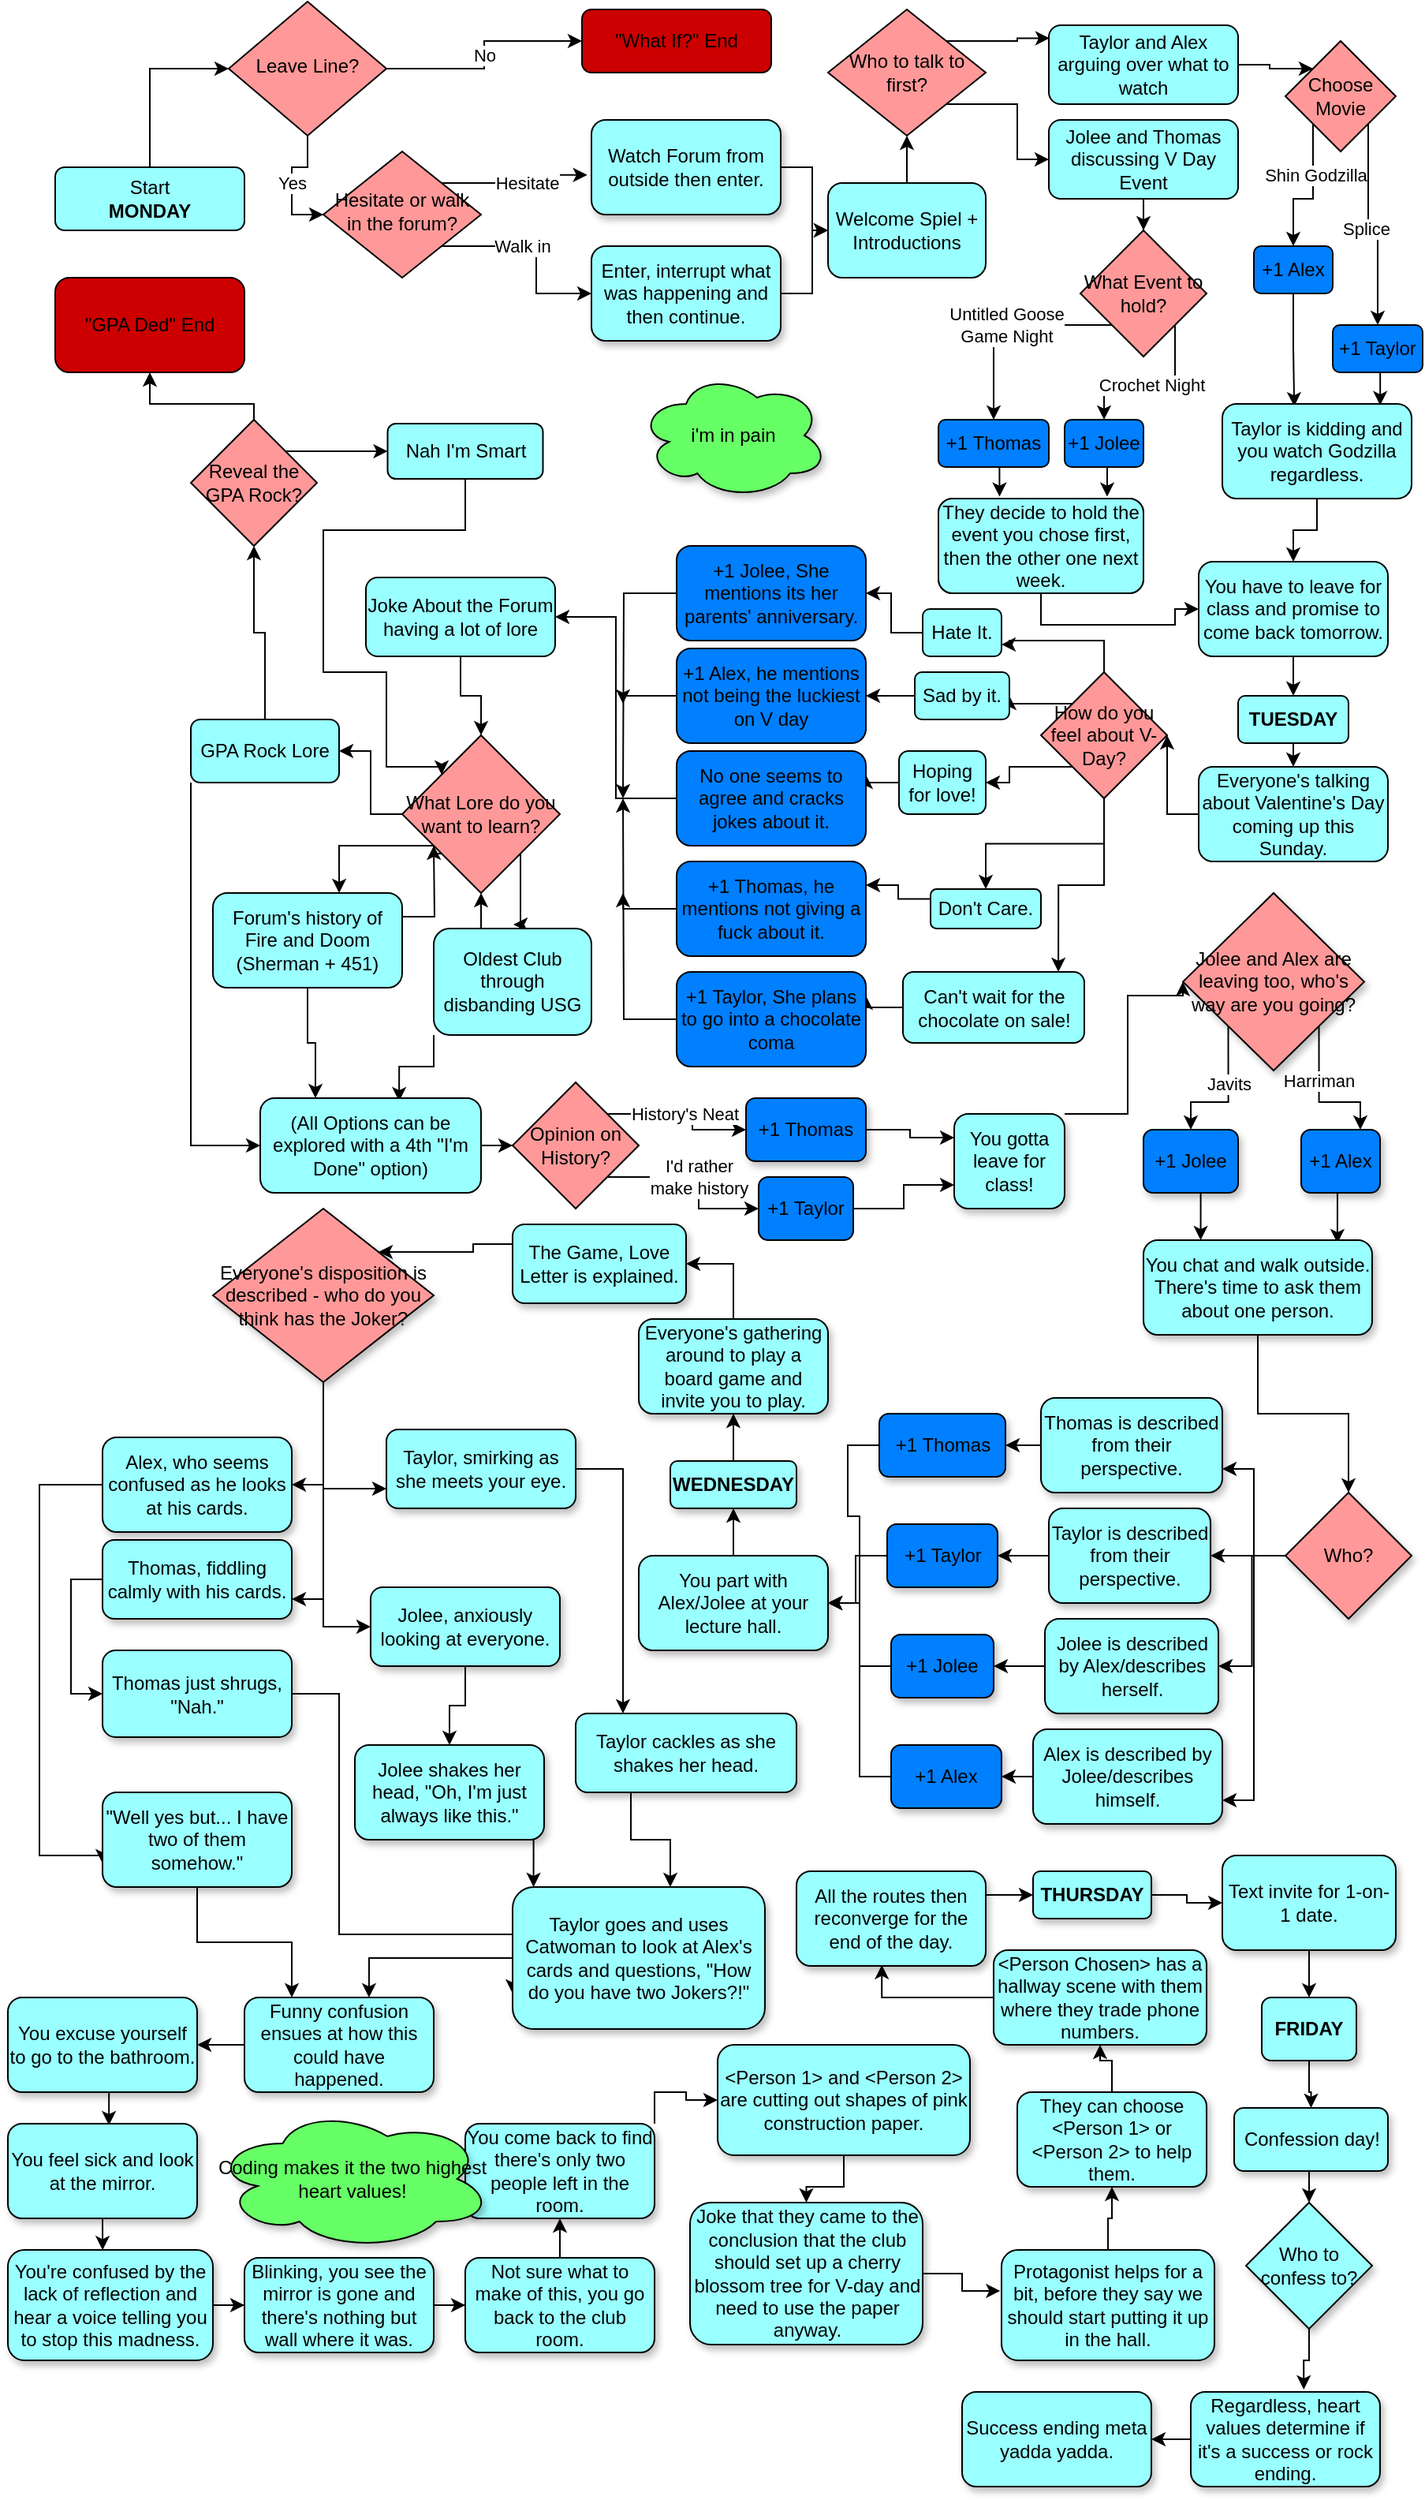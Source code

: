 <mxfile version="14.3.1" type="github">
  <diagram id="C5RBs43oDa-KdzZeNtuy" name="Page-1">
    <mxGraphModel dx="1520" dy="669" grid="1" gridSize="10" guides="1" tooltips="1" connect="1" arrows="1" fold="1" page="1" pageScale="1" pageWidth="827" pageHeight="1169" math="0" shadow="0">
      <root>
        <mxCell id="WIyWlLk6GJQsqaUBKTNV-0" />
        <mxCell id="WIyWlLk6GJQsqaUBKTNV-1" parent="WIyWlLk6GJQsqaUBKTNV-0" />
        <mxCell id="zB-yl0xvXpaKHg-PZh-j-284" style="edgeStyle=orthogonalEdgeStyle;rounded=0;orthogonalLoop=1;jettySize=auto;html=1;entryX=0;entryY=0.5;entryDx=0;entryDy=0;" edge="1" parent="WIyWlLk6GJQsqaUBKTNV-1" source="WIyWlLk6GJQsqaUBKTNV-3" target="WIyWlLk6GJQsqaUBKTNV-6">
          <mxGeometry relative="1" as="geometry" />
        </mxCell>
        <mxCell id="WIyWlLk6GJQsqaUBKTNV-3" value="Start&lt;br&gt;&lt;b&gt;MONDAY&lt;/b&gt;" style="rounded=1;whiteSpace=wrap;html=1;fontSize=12;glass=0;strokeWidth=1;shadow=0;fillColor=#99FFFF;" parent="WIyWlLk6GJQsqaUBKTNV-1" vertex="1">
          <mxGeometry x="-40" y="110" width="120" height="40" as="geometry" />
        </mxCell>
        <mxCell id="zB-yl0xvXpaKHg-PZh-j-286" value="No" style="edgeStyle=orthogonalEdgeStyle;rounded=0;orthogonalLoop=1;jettySize=auto;html=1;entryX=0;entryY=0.5;entryDx=0;entryDy=0;" edge="1" parent="WIyWlLk6GJQsqaUBKTNV-1" source="WIyWlLk6GJQsqaUBKTNV-6" target="WIyWlLk6GJQsqaUBKTNV-7">
          <mxGeometry relative="1" as="geometry" />
        </mxCell>
        <mxCell id="zB-yl0xvXpaKHg-PZh-j-287" value="Yes" style="edgeStyle=orthogonalEdgeStyle;rounded=0;orthogonalLoop=1;jettySize=auto;html=1;entryX=0;entryY=0.5;entryDx=0;entryDy=0;" edge="1" parent="WIyWlLk6GJQsqaUBKTNV-1" source="WIyWlLk6GJQsqaUBKTNV-6" target="WIyWlLk6GJQsqaUBKTNV-10">
          <mxGeometry relative="1" as="geometry" />
        </mxCell>
        <mxCell id="WIyWlLk6GJQsqaUBKTNV-6" value="Leave Line?" style="rhombus;whiteSpace=wrap;html=1;shadow=0;fontFamily=Helvetica;fontSize=12;align=center;strokeWidth=1;spacing=6;spacingTop=-4;fillColor=#FF9999;" parent="WIyWlLk6GJQsqaUBKTNV-1" vertex="1">
          <mxGeometry x="70" y="5" width="100" height="85" as="geometry" />
        </mxCell>
        <mxCell id="WIyWlLk6GJQsqaUBKTNV-7" value="&quot;What If?&quot; End" style="rounded=1;whiteSpace=wrap;html=1;fontSize=12;glass=0;strokeWidth=1;shadow=0;fillColor=#CC0000;" parent="WIyWlLk6GJQsqaUBKTNV-1" vertex="1">
          <mxGeometry x="294" y="10" width="120" height="40" as="geometry" />
        </mxCell>
        <mxCell id="zB-yl0xvXpaKHg-PZh-j-291" style="edgeStyle=orthogonalEdgeStyle;rounded=0;orthogonalLoop=1;jettySize=auto;html=1;exitX=1;exitY=0;exitDx=0;exitDy=0;entryX=-0.022;entryY=0.582;entryDx=0;entryDy=0;entryPerimeter=0;" edge="1" parent="WIyWlLk6GJQsqaUBKTNV-1" source="WIyWlLk6GJQsqaUBKTNV-10" target="zB-yl0xvXpaKHg-PZh-j-288">
          <mxGeometry relative="1" as="geometry" />
        </mxCell>
        <mxCell id="zB-yl0xvXpaKHg-PZh-j-296" value="Hesitate" style="edgeLabel;html=1;align=center;verticalAlign=middle;resizable=0;points=[];" vertex="1" connectable="0" parent="zB-yl0xvXpaKHg-PZh-j-291">
          <mxGeometry x="0.103" relative="1" as="geometry">
            <mxPoint as="offset" />
          </mxGeometry>
        </mxCell>
        <mxCell id="zB-yl0xvXpaKHg-PZh-j-292" style="edgeStyle=orthogonalEdgeStyle;rounded=0;orthogonalLoop=1;jettySize=auto;html=1;exitX=1;exitY=1;exitDx=0;exitDy=0;entryX=0;entryY=0.5;entryDx=0;entryDy=0;" edge="1" parent="WIyWlLk6GJQsqaUBKTNV-1" source="WIyWlLk6GJQsqaUBKTNV-10" target="zB-yl0xvXpaKHg-PZh-j-290">
          <mxGeometry relative="1" as="geometry" />
        </mxCell>
        <mxCell id="zB-yl0xvXpaKHg-PZh-j-295" value="Walk in" style="edgeLabel;html=1;align=center;verticalAlign=middle;resizable=0;points=[];" vertex="1" connectable="0" parent="zB-yl0xvXpaKHg-PZh-j-292">
          <mxGeometry x="-0.193" relative="1" as="geometry">
            <mxPoint as="offset" />
          </mxGeometry>
        </mxCell>
        <mxCell id="WIyWlLk6GJQsqaUBKTNV-10" value="Hesitate or walk in the forum?" style="rhombus;whiteSpace=wrap;html=1;shadow=0;fontFamily=Helvetica;fontSize=12;align=center;strokeWidth=1;spacing=6;spacingTop=-4;fillColor=#FF9999;" parent="WIyWlLk6GJQsqaUBKTNV-1" vertex="1">
          <mxGeometry x="130" y="100" width="100" height="80" as="geometry" />
        </mxCell>
        <mxCell id="7niTW8Xgemr1H40Gm-u1-10" style="edgeStyle=orthogonalEdgeStyle;rounded=0;orthogonalLoop=1;jettySize=auto;html=1;exitX=0.5;exitY=0;exitDx=0;exitDy=0;entryX=0.5;entryY=1;entryDx=0;entryDy=0;" parent="WIyWlLk6GJQsqaUBKTNV-1" source="7niTW8Xgemr1H40Gm-u1-2" target="7niTW8Xgemr1H40Gm-u1-9" edge="1">
          <mxGeometry relative="1" as="geometry" />
        </mxCell>
        <mxCell id="7niTW8Xgemr1H40Gm-u1-2" value="Welcome Spiel + Introductions" style="rounded=1;whiteSpace=wrap;html=1;fillColor=#99FFFF;" parent="WIyWlLk6GJQsqaUBKTNV-1" vertex="1">
          <mxGeometry x="450" y="120" width="100" height="60" as="geometry" />
        </mxCell>
        <mxCell id="7niTW8Xgemr1H40Gm-u1-14" style="edgeStyle=orthogonalEdgeStyle;rounded=0;orthogonalLoop=1;jettySize=auto;html=1;exitX=1;exitY=0;exitDx=0;exitDy=0;entryX=0.004;entryY=0.164;entryDx=0;entryDy=0;entryPerimeter=0;" parent="WIyWlLk6GJQsqaUBKTNV-1" source="7niTW8Xgemr1H40Gm-u1-9" target="7niTW8Xgemr1H40Gm-u1-11" edge="1">
          <mxGeometry relative="1" as="geometry">
            <mxPoint x="560" y="29.862" as="targetPoint" />
          </mxGeometry>
        </mxCell>
        <mxCell id="7niTW8Xgemr1H40Gm-u1-16" style="edgeStyle=orthogonalEdgeStyle;rounded=0;orthogonalLoop=1;jettySize=auto;html=1;exitX=1;exitY=1;exitDx=0;exitDy=0;entryX=0;entryY=0.5;entryDx=0;entryDy=0;" parent="WIyWlLk6GJQsqaUBKTNV-1" source="7niTW8Xgemr1H40Gm-u1-9" target="7niTW8Xgemr1H40Gm-u1-12" edge="1">
          <mxGeometry relative="1" as="geometry" />
        </mxCell>
        <mxCell id="7niTW8Xgemr1H40Gm-u1-9" value="Who to talk to first?" style="rhombus;whiteSpace=wrap;html=1;fillColor=#FF9999;" parent="WIyWlLk6GJQsqaUBKTNV-1" vertex="1">
          <mxGeometry x="450" y="10" width="100" height="80" as="geometry" />
        </mxCell>
        <mxCell id="7niTW8Xgemr1H40Gm-u1-18" style="edgeStyle=orthogonalEdgeStyle;rounded=0;orthogonalLoop=1;jettySize=auto;html=1;exitX=1;exitY=0.5;exitDx=0;exitDy=0;entryX=0;entryY=0;entryDx=0;entryDy=0;" parent="WIyWlLk6GJQsqaUBKTNV-1" source="7niTW8Xgemr1H40Gm-u1-11" target="7niTW8Xgemr1H40Gm-u1-17" edge="1">
          <mxGeometry relative="1" as="geometry" />
        </mxCell>
        <mxCell id="7niTW8Xgemr1H40Gm-u1-11" value="Taylor and Alex arguing over what to watch" style="rounded=1;whiteSpace=wrap;html=1;fillColor=#99FFFF;" parent="WIyWlLk6GJQsqaUBKTNV-1" vertex="1">
          <mxGeometry x="590" y="20" width="120" height="50" as="geometry" />
        </mxCell>
        <mxCell id="7niTW8Xgemr1H40Gm-u1-26" style="edgeStyle=orthogonalEdgeStyle;rounded=0;orthogonalLoop=1;jettySize=auto;html=1;exitX=0.5;exitY=1;exitDx=0;exitDy=0;" parent="WIyWlLk6GJQsqaUBKTNV-1" source="7niTW8Xgemr1H40Gm-u1-12" target="7niTW8Xgemr1H40Gm-u1-25" edge="1">
          <mxGeometry relative="1" as="geometry" />
        </mxCell>
        <mxCell id="7niTW8Xgemr1H40Gm-u1-12" value="Jolee and Thomas discussing V Day Event" style="rounded=1;whiteSpace=wrap;html=1;fillColor=#99FFFF;" parent="WIyWlLk6GJQsqaUBKTNV-1" vertex="1">
          <mxGeometry x="590" y="80" width="120" height="50" as="geometry" />
        </mxCell>
        <mxCell id="7niTW8Xgemr1H40Gm-u1-21" style="edgeStyle=orthogonalEdgeStyle;rounded=0;orthogonalLoop=1;jettySize=auto;html=1;exitX=1;exitY=1;exitDx=0;exitDy=0;entryX=0.5;entryY=0;entryDx=0;entryDy=0;" parent="WIyWlLk6GJQsqaUBKTNV-1" source="7niTW8Xgemr1H40Gm-u1-17" target="7niTW8Xgemr1H40Gm-u1-19" edge="1">
          <mxGeometry relative="1" as="geometry" />
        </mxCell>
        <mxCell id="7niTW8Xgemr1H40Gm-u1-24" value="Splice" style="edgeLabel;html=1;align=center;verticalAlign=middle;resizable=0;points=[];" parent="7niTW8Xgemr1H40Gm-u1-21" vertex="1" connectable="0">
          <mxGeometry x="-0.001" y="-2" relative="1" as="geometry">
            <mxPoint as="offset" />
          </mxGeometry>
        </mxCell>
        <mxCell id="7niTW8Xgemr1H40Gm-u1-22" style="edgeStyle=orthogonalEdgeStyle;rounded=0;orthogonalLoop=1;jettySize=auto;html=1;exitX=0;exitY=1;exitDx=0;exitDy=0;entryX=0.5;entryY=0;entryDx=0;entryDy=0;" parent="WIyWlLk6GJQsqaUBKTNV-1" source="7niTW8Xgemr1H40Gm-u1-17" target="7niTW8Xgemr1H40Gm-u1-20" edge="1">
          <mxGeometry relative="1" as="geometry" />
        </mxCell>
        <mxCell id="7niTW8Xgemr1H40Gm-u1-23" value="Shin Godzilla" style="edgeLabel;html=1;align=center;verticalAlign=middle;resizable=0;points=[];" parent="7niTW8Xgemr1H40Gm-u1-22" vertex="1" connectable="0">
          <mxGeometry x="-0.284" y="1" relative="1" as="geometry">
            <mxPoint as="offset" />
          </mxGeometry>
        </mxCell>
        <mxCell id="7niTW8Xgemr1H40Gm-u1-17" value="Choose Movie" style="rhombus;whiteSpace=wrap;html=1;fillColor=#FF9999;" parent="WIyWlLk6GJQsqaUBKTNV-1" vertex="1">
          <mxGeometry x="740" y="30" width="70" height="70" as="geometry" />
        </mxCell>
        <mxCell id="7niTW8Xgemr1H40Gm-u1-41" style="edgeStyle=orthogonalEdgeStyle;rounded=0;orthogonalLoop=1;jettySize=auto;html=1;exitX=0.5;exitY=1;exitDx=0;exitDy=0;entryX=0.834;entryY=0.015;entryDx=0;entryDy=0;entryPerimeter=0;" parent="WIyWlLk6GJQsqaUBKTNV-1" source="7niTW8Xgemr1H40Gm-u1-19" target="7niTW8Xgemr1H40Gm-u1-39" edge="1">
          <mxGeometry relative="1" as="geometry" />
        </mxCell>
        <mxCell id="7niTW8Xgemr1H40Gm-u1-19" value="+1 Taylor" style="rounded=1;whiteSpace=wrap;html=1;fillColor=#007FFF;" parent="WIyWlLk6GJQsqaUBKTNV-1" vertex="1">
          <mxGeometry x="770" y="210" width="57" height="30" as="geometry" />
        </mxCell>
        <mxCell id="7niTW8Xgemr1H40Gm-u1-40" style="edgeStyle=orthogonalEdgeStyle;rounded=0;orthogonalLoop=1;jettySize=auto;html=1;exitX=0.5;exitY=1;exitDx=0;exitDy=0;entryX=0.38;entryY=0.026;entryDx=0;entryDy=0;entryPerimeter=0;" parent="WIyWlLk6GJQsqaUBKTNV-1" source="7niTW8Xgemr1H40Gm-u1-20" target="7niTW8Xgemr1H40Gm-u1-39" edge="1">
          <mxGeometry relative="1" as="geometry" />
        </mxCell>
        <mxCell id="7niTW8Xgemr1H40Gm-u1-20" value="+1 Alex" style="rounded=1;whiteSpace=wrap;html=1;fillColor=#007FFF;" parent="WIyWlLk6GJQsqaUBKTNV-1" vertex="1">
          <mxGeometry x="720" y="160" width="50" height="30" as="geometry" />
        </mxCell>
        <mxCell id="7niTW8Xgemr1H40Gm-u1-35" value="Untitled Goose&lt;br&gt;Game Night" style="edgeStyle=orthogonalEdgeStyle;rounded=0;orthogonalLoop=1;jettySize=auto;html=1;exitX=0;exitY=1;exitDx=0;exitDy=0;entryX=0.5;entryY=0;entryDx=0;entryDy=0;" parent="WIyWlLk6GJQsqaUBKTNV-1" source="7niTW8Xgemr1H40Gm-u1-25" target="7niTW8Xgemr1H40Gm-u1-27" edge="1">
          <mxGeometry relative="1" as="geometry" />
        </mxCell>
        <mxCell id="7niTW8Xgemr1H40Gm-u1-36" style="edgeStyle=orthogonalEdgeStyle;rounded=0;orthogonalLoop=1;jettySize=auto;html=1;exitX=1;exitY=1;exitDx=0;exitDy=0;entryX=0.5;entryY=0;entryDx=0;entryDy=0;" parent="WIyWlLk6GJQsqaUBKTNV-1" source="7niTW8Xgemr1H40Gm-u1-25" target="7niTW8Xgemr1H40Gm-u1-28" edge="1">
          <mxGeometry relative="1" as="geometry" />
        </mxCell>
        <mxCell id="7niTW8Xgemr1H40Gm-u1-38" value="Crochet Night" style="edgeLabel;html=1;align=center;verticalAlign=middle;resizable=0;points=[];" parent="7niTW8Xgemr1H40Gm-u1-36" vertex="1" connectable="0">
          <mxGeometry x="0.055" y="-2" relative="1" as="geometry">
            <mxPoint as="offset" />
          </mxGeometry>
        </mxCell>
        <mxCell id="7niTW8Xgemr1H40Gm-u1-25" value="What Event to hold?" style="rhombus;whiteSpace=wrap;html=1;fillColor=#FF9999;" parent="WIyWlLk6GJQsqaUBKTNV-1" vertex="1">
          <mxGeometry x="610" y="150" width="80" height="80" as="geometry" />
        </mxCell>
        <mxCell id="7niTW8Xgemr1H40Gm-u1-43" style="edgeStyle=orthogonalEdgeStyle;rounded=0;orthogonalLoop=1;jettySize=auto;html=1;exitX=0.5;exitY=1;exitDx=0;exitDy=0;entryX=0.298;entryY=-0.02;entryDx=0;entryDy=0;entryPerimeter=0;" parent="WIyWlLk6GJQsqaUBKTNV-1" source="7niTW8Xgemr1H40Gm-u1-27" target="7niTW8Xgemr1H40Gm-u1-42" edge="1">
          <mxGeometry relative="1" as="geometry" />
        </mxCell>
        <mxCell id="7niTW8Xgemr1H40Gm-u1-27" value="+1 Thomas" style="rounded=1;whiteSpace=wrap;html=1;fillColor=#007FFF;" parent="WIyWlLk6GJQsqaUBKTNV-1" vertex="1">
          <mxGeometry x="520" y="270" width="70" height="30" as="geometry" />
        </mxCell>
        <mxCell id="7niTW8Xgemr1H40Gm-u1-44" style="edgeStyle=orthogonalEdgeStyle;rounded=0;orthogonalLoop=1;jettySize=auto;html=1;exitX=0.5;exitY=1;exitDx=0;exitDy=0;entryX=0.823;entryY=-0.02;entryDx=0;entryDy=0;entryPerimeter=0;" parent="WIyWlLk6GJQsqaUBKTNV-1" source="7niTW8Xgemr1H40Gm-u1-28" target="7niTW8Xgemr1H40Gm-u1-42" edge="1">
          <mxGeometry relative="1" as="geometry" />
        </mxCell>
        <mxCell id="7niTW8Xgemr1H40Gm-u1-28" value="+1 Jolee" style="rounded=1;whiteSpace=wrap;html=1;fillColor=#007FFF;" parent="WIyWlLk6GJQsqaUBKTNV-1" vertex="1">
          <mxGeometry x="600" y="270" width="50" height="30" as="geometry" />
        </mxCell>
        <mxCell id="7niTW8Xgemr1H40Gm-u1-47" style="edgeStyle=orthogonalEdgeStyle;rounded=0;orthogonalLoop=1;jettySize=auto;html=1;" parent="WIyWlLk6GJQsqaUBKTNV-1" source="7niTW8Xgemr1H40Gm-u1-39" target="7niTW8Xgemr1H40Gm-u1-45" edge="1">
          <mxGeometry relative="1" as="geometry" />
        </mxCell>
        <mxCell id="7niTW8Xgemr1H40Gm-u1-39" value="Taylor is kidding and you watch Godzilla regardless." style="rounded=1;whiteSpace=wrap;html=1;fillColor=#99FFFF;" parent="WIyWlLk6GJQsqaUBKTNV-1" vertex="1">
          <mxGeometry x="700" y="260" width="120" height="60" as="geometry" />
        </mxCell>
        <mxCell id="7niTW8Xgemr1H40Gm-u1-46" style="edgeStyle=orthogonalEdgeStyle;rounded=0;orthogonalLoop=1;jettySize=auto;html=1;exitX=0.5;exitY=1;exitDx=0;exitDy=0;" parent="WIyWlLk6GJQsqaUBKTNV-1" source="7niTW8Xgemr1H40Gm-u1-42" target="7niTW8Xgemr1H40Gm-u1-45" edge="1">
          <mxGeometry relative="1" as="geometry" />
        </mxCell>
        <mxCell id="7niTW8Xgemr1H40Gm-u1-42" value="They decide to hold the event you chose first, then the other one next week." style="rounded=1;whiteSpace=wrap;html=1;fillColor=#99FFFF;" parent="WIyWlLk6GJQsqaUBKTNV-1" vertex="1">
          <mxGeometry x="520" y="320" width="130" height="60" as="geometry" />
        </mxCell>
        <mxCell id="zB-yl0xvXpaKHg-PZh-j-67" style="edgeStyle=orthogonalEdgeStyle;rounded=0;orthogonalLoop=1;jettySize=auto;html=1;exitX=0.5;exitY=1;exitDx=0;exitDy=0;entryX=0.5;entryY=0;entryDx=0;entryDy=0;" edge="1" parent="WIyWlLk6GJQsqaUBKTNV-1" source="7niTW8Xgemr1H40Gm-u1-45" target="zB-yl0xvXpaKHg-PZh-j-66">
          <mxGeometry relative="1" as="geometry" />
        </mxCell>
        <mxCell id="7niTW8Xgemr1H40Gm-u1-45" value="You have to leave for class and promise to come back tomorrow." style="rounded=1;whiteSpace=wrap;html=1;fillColor=#99FFFF;" parent="WIyWlLk6GJQsqaUBKTNV-1" vertex="1">
          <mxGeometry x="685" y="360" width="120" height="60" as="geometry" />
        </mxCell>
        <mxCell id="zB-yl0xvXpaKHg-PZh-j-25" style="edgeStyle=orthogonalEdgeStyle;rounded=0;orthogonalLoop=1;jettySize=auto;html=1;exitX=0;exitY=0.5;exitDx=0;exitDy=0;entryX=1;entryY=0.5;entryDx=0;entryDy=0;" edge="1" parent="WIyWlLk6GJQsqaUBKTNV-1" source="zB-yl0xvXpaKHg-PZh-j-2" target="zB-yl0xvXpaKHg-PZh-j-7">
          <mxGeometry relative="1" as="geometry" />
        </mxCell>
        <mxCell id="zB-yl0xvXpaKHg-PZh-j-2" value="Everyone&#39;s talking about Valentine&#39;s Day coming up this Sunday." style="rounded=1;whiteSpace=wrap;html=1;fillColor=#99FFFF;" vertex="1" parent="WIyWlLk6GJQsqaUBKTNV-1">
          <mxGeometry x="685" y="490" width="120" height="60" as="geometry" />
        </mxCell>
        <mxCell id="zB-yl0xvXpaKHg-PZh-j-28" style="edgeStyle=orthogonalEdgeStyle;rounded=0;orthogonalLoop=1;jettySize=auto;html=1;exitX=0;exitY=0.5;exitDx=0;exitDy=0;entryX=1;entryY=0.5;entryDx=0;entryDy=0;" edge="1" parent="WIyWlLk6GJQsqaUBKTNV-1" source="zB-yl0xvXpaKHg-PZh-j-6" target="zB-yl0xvXpaKHg-PZh-j-26">
          <mxGeometry relative="1" as="geometry" />
        </mxCell>
        <mxCell id="zB-yl0xvXpaKHg-PZh-j-6" value="Hate It." style="rounded=1;whiteSpace=wrap;html=1;fillColor=#99FFFF;" vertex="1" parent="WIyWlLk6GJQsqaUBKTNV-1">
          <mxGeometry x="510" y="390" width="50" height="30" as="geometry" />
        </mxCell>
        <mxCell id="zB-yl0xvXpaKHg-PZh-j-10" style="edgeStyle=orthogonalEdgeStyle;rounded=0;orthogonalLoop=1;jettySize=auto;html=1;exitX=0.5;exitY=0;exitDx=0;exitDy=0;entryX=1;entryY=0.75;entryDx=0;entryDy=0;" edge="1" parent="WIyWlLk6GJQsqaUBKTNV-1" source="zB-yl0xvXpaKHg-PZh-j-7" target="zB-yl0xvXpaKHg-PZh-j-6">
          <mxGeometry relative="1" as="geometry" />
        </mxCell>
        <mxCell id="zB-yl0xvXpaKHg-PZh-j-13" style="edgeStyle=orthogonalEdgeStyle;rounded=0;orthogonalLoop=1;jettySize=auto;html=1;exitX=0;exitY=0;exitDx=0;exitDy=0;entryX=1;entryY=0.5;entryDx=0;entryDy=0;" edge="1" parent="WIyWlLk6GJQsqaUBKTNV-1" source="zB-yl0xvXpaKHg-PZh-j-7" target="zB-yl0xvXpaKHg-PZh-j-11">
          <mxGeometry relative="1" as="geometry" />
        </mxCell>
        <mxCell id="zB-yl0xvXpaKHg-PZh-j-19" style="edgeStyle=orthogonalEdgeStyle;rounded=0;orthogonalLoop=1;jettySize=auto;html=1;exitX=0;exitY=1;exitDx=0;exitDy=0;entryX=1;entryY=0.5;entryDx=0;entryDy=0;" edge="1" parent="WIyWlLk6GJQsqaUBKTNV-1" source="zB-yl0xvXpaKHg-PZh-j-7" target="zB-yl0xvXpaKHg-PZh-j-18">
          <mxGeometry relative="1" as="geometry" />
        </mxCell>
        <mxCell id="zB-yl0xvXpaKHg-PZh-j-21" style="edgeStyle=orthogonalEdgeStyle;rounded=0;orthogonalLoop=1;jettySize=auto;html=1;exitX=0.5;exitY=1;exitDx=0;exitDy=0;entryX=0.5;entryY=1;entryDx=0;entryDy=0;" edge="1" parent="WIyWlLk6GJQsqaUBKTNV-1" source="zB-yl0xvXpaKHg-PZh-j-7" target="zB-yl0xvXpaKHg-PZh-j-20">
          <mxGeometry relative="1" as="geometry">
            <mxPoint x="550" y="550" as="targetPoint" />
          </mxGeometry>
        </mxCell>
        <mxCell id="zB-yl0xvXpaKHg-PZh-j-45" style="edgeStyle=orthogonalEdgeStyle;rounded=0;orthogonalLoop=1;jettySize=auto;html=1;entryX=0.857;entryY=0;entryDx=0;entryDy=0;entryPerimeter=0;" edge="1" parent="WIyWlLk6GJQsqaUBKTNV-1" source="zB-yl0xvXpaKHg-PZh-j-7" target="zB-yl0xvXpaKHg-PZh-j-17">
          <mxGeometry relative="1" as="geometry" />
        </mxCell>
        <mxCell id="zB-yl0xvXpaKHg-PZh-j-7" value="How do you feel about V-Day?" style="rhombus;whiteSpace=wrap;html=1;fillColor=#FF9999;" vertex="1" parent="WIyWlLk6GJQsqaUBKTNV-1">
          <mxGeometry x="585" y="430" width="80" height="80" as="geometry" />
        </mxCell>
        <mxCell id="zB-yl0xvXpaKHg-PZh-j-29" style="edgeStyle=orthogonalEdgeStyle;rounded=0;orthogonalLoop=1;jettySize=auto;html=1;exitX=0;exitY=0.5;exitDx=0;exitDy=0;entryX=1;entryY=0.5;entryDx=0;entryDy=0;" edge="1" parent="WIyWlLk6GJQsqaUBKTNV-1" source="zB-yl0xvXpaKHg-PZh-j-11" target="zB-yl0xvXpaKHg-PZh-j-27">
          <mxGeometry relative="1" as="geometry" />
        </mxCell>
        <mxCell id="zB-yl0xvXpaKHg-PZh-j-11" value="Sad by it." style="rounded=1;whiteSpace=wrap;html=1;fillColor=#99FFFF;" vertex="1" parent="WIyWlLk6GJQsqaUBKTNV-1">
          <mxGeometry x="505" y="430" width="60" height="30" as="geometry" />
        </mxCell>
        <mxCell id="zB-yl0xvXpaKHg-PZh-j-47" style="edgeStyle=orthogonalEdgeStyle;rounded=0;orthogonalLoop=1;jettySize=auto;html=1;exitX=0;exitY=0.5;exitDx=0;exitDy=0;entryX=1;entryY=0.25;entryDx=0;entryDy=0;" edge="1" parent="WIyWlLk6GJQsqaUBKTNV-1" source="zB-yl0xvXpaKHg-PZh-j-17" target="zB-yl0xvXpaKHg-PZh-j-36">
          <mxGeometry relative="1" as="geometry" />
        </mxCell>
        <mxCell id="zB-yl0xvXpaKHg-PZh-j-17" value="Can&#39;t wait for the chocolate on sale!" style="rounded=1;whiteSpace=wrap;html=1;fillColor=#99FFFF;" vertex="1" parent="WIyWlLk6GJQsqaUBKTNV-1">
          <mxGeometry x="497.5" y="620" width="115" height="45" as="geometry" />
        </mxCell>
        <mxCell id="zB-yl0xvXpaKHg-PZh-j-33" style="edgeStyle=orthogonalEdgeStyle;rounded=0;orthogonalLoop=1;jettySize=auto;html=1;exitX=0;exitY=0.5;exitDx=0;exitDy=0;entryX=1;entryY=0.25;entryDx=0;entryDy=0;" edge="1" parent="WIyWlLk6GJQsqaUBKTNV-1" source="zB-yl0xvXpaKHg-PZh-j-18" target="zB-yl0xvXpaKHg-PZh-j-30">
          <mxGeometry relative="1" as="geometry" />
        </mxCell>
        <mxCell id="zB-yl0xvXpaKHg-PZh-j-18" value="Hoping for love!" style="rounded=1;whiteSpace=wrap;html=1;fillColor=#99FFFF;" vertex="1" parent="WIyWlLk6GJQsqaUBKTNV-1">
          <mxGeometry x="495" y="480" width="55" height="40" as="geometry" />
        </mxCell>
        <mxCell id="zB-yl0xvXpaKHg-PZh-j-35" style="edgeStyle=orthogonalEdgeStyle;rounded=0;orthogonalLoop=1;jettySize=auto;html=1;exitX=1;exitY=0.75;exitDx=0;exitDy=0;entryX=1;entryY=0.25;entryDx=0;entryDy=0;" edge="1" parent="WIyWlLk6GJQsqaUBKTNV-1" source="zB-yl0xvXpaKHg-PZh-j-20" target="zB-yl0xvXpaKHg-PZh-j-34">
          <mxGeometry relative="1" as="geometry" />
        </mxCell>
        <mxCell id="zB-yl0xvXpaKHg-PZh-j-20" value="Don&#39;t Care." style="rounded=1;whiteSpace=wrap;html=1;direction=west;fillColor=#99FFFF;" vertex="1" parent="WIyWlLk6GJQsqaUBKTNV-1">
          <mxGeometry x="515" y="567.5" width="70" height="25" as="geometry" />
        </mxCell>
        <mxCell id="zB-yl0xvXpaKHg-PZh-j-50" style="edgeStyle=orthogonalEdgeStyle;rounded=0;orthogonalLoop=1;jettySize=auto;html=1;exitX=0;exitY=0.5;exitDx=0;exitDy=0;" edge="1" parent="WIyWlLk6GJQsqaUBKTNV-1" source="zB-yl0xvXpaKHg-PZh-j-26">
          <mxGeometry relative="1" as="geometry">
            <mxPoint x="320" y="510" as="targetPoint" />
          </mxGeometry>
        </mxCell>
        <mxCell id="zB-yl0xvXpaKHg-PZh-j-51" style="edgeStyle=orthogonalEdgeStyle;rounded=0;orthogonalLoop=1;jettySize=auto;html=1;exitX=0;exitY=0.5;exitDx=0;exitDy=0;" edge="1" parent="WIyWlLk6GJQsqaUBKTNV-1" source="zB-yl0xvXpaKHg-PZh-j-27">
          <mxGeometry relative="1" as="geometry">
            <mxPoint x="320" y="450" as="targetPoint" />
          </mxGeometry>
        </mxCell>
        <mxCell id="zB-yl0xvXpaKHg-PZh-j-27" value="+1 Alex, he mentions not being the luckiest on V day" style="rounded=1;whiteSpace=wrap;html=1;fillColor=#007FFF;" vertex="1" parent="WIyWlLk6GJQsqaUBKTNV-1">
          <mxGeometry x="354" y="415" width="120" height="60" as="geometry" />
        </mxCell>
        <mxCell id="zB-yl0xvXpaKHg-PZh-j-49" style="edgeStyle=orthogonalEdgeStyle;rounded=0;orthogonalLoop=1;jettySize=auto;html=1;exitX=0;exitY=0.5;exitDx=0;exitDy=0;entryX=1;entryY=0.5;entryDx=0;entryDy=0;" edge="1" parent="WIyWlLk6GJQsqaUBKTNV-1" source="zB-yl0xvXpaKHg-PZh-j-30" target="zB-yl0xvXpaKHg-PZh-j-44">
          <mxGeometry relative="1" as="geometry" />
        </mxCell>
        <mxCell id="zB-yl0xvXpaKHg-PZh-j-30" value="No one seems to agree and cracks jokes about it." style="rounded=1;whiteSpace=wrap;html=1;fillColor=#007FFF;" vertex="1" parent="WIyWlLk6GJQsqaUBKTNV-1">
          <mxGeometry x="354" y="480" width="120" height="60" as="geometry" />
        </mxCell>
        <mxCell id="zB-yl0xvXpaKHg-PZh-j-54" style="edgeStyle=orthogonalEdgeStyle;rounded=0;orthogonalLoop=1;jettySize=auto;html=1;exitX=0;exitY=0.5;exitDx=0;exitDy=0;" edge="1" parent="WIyWlLk6GJQsqaUBKTNV-1" source="zB-yl0xvXpaKHg-PZh-j-34">
          <mxGeometry relative="1" as="geometry">
            <mxPoint x="320" y="570" as="targetPoint" />
          </mxGeometry>
        </mxCell>
        <mxCell id="zB-yl0xvXpaKHg-PZh-j-34" value="+1 Thomas, he mentions not giving a fuck about it." style="rounded=1;whiteSpace=wrap;html=1;fillColor=#007FFF;" vertex="1" parent="WIyWlLk6GJQsqaUBKTNV-1">
          <mxGeometry x="354" y="550" width="120" height="60" as="geometry" />
        </mxCell>
        <mxCell id="zB-yl0xvXpaKHg-PZh-j-52" style="edgeStyle=orthogonalEdgeStyle;rounded=0;orthogonalLoop=1;jettySize=auto;html=1;exitX=0;exitY=0.5;exitDx=0;exitDy=0;" edge="1" parent="WIyWlLk6GJQsqaUBKTNV-1" source="zB-yl0xvXpaKHg-PZh-j-36">
          <mxGeometry relative="1" as="geometry">
            <mxPoint x="320" y="510" as="targetPoint" />
          </mxGeometry>
        </mxCell>
        <mxCell id="zB-yl0xvXpaKHg-PZh-j-36" value="+1 Taylor, She plans to go into a chocolate coma" style="rounded=1;whiteSpace=wrap;html=1;fillColor=#007FFF;" vertex="1" parent="WIyWlLk6GJQsqaUBKTNV-1">
          <mxGeometry x="354" y="620" width="120" height="60" as="geometry" />
        </mxCell>
        <mxCell id="zB-yl0xvXpaKHg-PZh-j-43" value="They decide to hold the event you chose first, then the other one next week." style="rounded=1;whiteSpace=wrap;html=1;fillColor=#99FFFF;" vertex="1" parent="WIyWlLk6GJQsqaUBKTNV-1">
          <mxGeometry x="520" y="320" width="130" height="60" as="geometry" />
        </mxCell>
        <mxCell id="zB-yl0xvXpaKHg-PZh-j-65" style="edgeStyle=orthogonalEdgeStyle;rounded=0;orthogonalLoop=1;jettySize=auto;html=1;entryX=0.5;entryY=0;entryDx=0;entryDy=0;" edge="1" parent="WIyWlLk6GJQsqaUBKTNV-1" source="zB-yl0xvXpaKHg-PZh-j-44" target="zB-yl0xvXpaKHg-PZh-j-55">
          <mxGeometry relative="1" as="geometry" />
        </mxCell>
        <mxCell id="zB-yl0xvXpaKHg-PZh-j-44" value="Joke About the Forum having a lot of lore" style="rounded=1;whiteSpace=wrap;html=1;fillColor=#99FFFF;" vertex="1" parent="WIyWlLk6GJQsqaUBKTNV-1">
          <mxGeometry x="157" y="370" width="120" height="50" as="geometry" />
        </mxCell>
        <mxCell id="zB-yl0xvXpaKHg-PZh-j-73" style="edgeStyle=orthogonalEdgeStyle;rounded=0;orthogonalLoop=1;jettySize=auto;html=1;exitX=0;exitY=0.5;exitDx=0;exitDy=0;" edge="1" parent="WIyWlLk6GJQsqaUBKTNV-1" source="zB-yl0xvXpaKHg-PZh-j-55" target="zB-yl0xvXpaKHg-PZh-j-57">
          <mxGeometry relative="1" as="geometry" />
        </mxCell>
        <mxCell id="zB-yl0xvXpaKHg-PZh-j-95" style="edgeStyle=orthogonalEdgeStyle;rounded=0;orthogonalLoop=1;jettySize=auto;html=1;exitX=0;exitY=1;exitDx=0;exitDy=0;entryX=0.667;entryY=0;entryDx=0;entryDy=0;entryPerimeter=0;" edge="1" parent="WIyWlLk6GJQsqaUBKTNV-1" source="zB-yl0xvXpaKHg-PZh-j-55" target="zB-yl0xvXpaKHg-PZh-j-58">
          <mxGeometry relative="1" as="geometry">
            <mxPoint x="150" y="550" as="targetPoint" />
            <Array as="points">
              <mxPoint x="200" y="540" />
              <mxPoint x="140" y="540" />
            </Array>
          </mxGeometry>
        </mxCell>
        <mxCell id="zB-yl0xvXpaKHg-PZh-j-97" style="edgeStyle=orthogonalEdgeStyle;rounded=0;orthogonalLoop=1;jettySize=auto;html=1;exitX=1;exitY=1;exitDx=0;exitDy=0;" edge="1" parent="WIyWlLk6GJQsqaUBKTNV-1" source="zB-yl0xvXpaKHg-PZh-j-55">
          <mxGeometry relative="1" as="geometry">
            <mxPoint x="250" y="590" as="targetPoint" />
          </mxGeometry>
        </mxCell>
        <mxCell id="zB-yl0xvXpaKHg-PZh-j-55" value="What Lore do you want to learn?" style="rhombus;whiteSpace=wrap;html=1;fillColor=#FF9999;" vertex="1" parent="WIyWlLk6GJQsqaUBKTNV-1">
          <mxGeometry x="180" y="470" width="100" height="100" as="geometry" />
        </mxCell>
        <mxCell id="zB-yl0xvXpaKHg-PZh-j-78" style="edgeStyle=orthogonalEdgeStyle;rounded=0;orthogonalLoop=1;jettySize=auto;html=1;exitX=0.5;exitY=0;exitDx=0;exitDy=0;entryX=0.5;entryY=1;entryDx=0;entryDy=0;" edge="1" parent="WIyWlLk6GJQsqaUBKTNV-1" source="zB-yl0xvXpaKHg-PZh-j-57" target="zB-yl0xvXpaKHg-PZh-j-77">
          <mxGeometry relative="1" as="geometry" />
        </mxCell>
        <mxCell id="zB-yl0xvXpaKHg-PZh-j-102" style="edgeStyle=orthogonalEdgeStyle;rounded=0;orthogonalLoop=1;jettySize=auto;html=1;exitX=0;exitY=1;exitDx=0;exitDy=0;entryX=0;entryY=0.5;entryDx=0;entryDy=0;" edge="1" parent="WIyWlLk6GJQsqaUBKTNV-1" source="zB-yl0xvXpaKHg-PZh-j-57" target="zB-yl0xvXpaKHg-PZh-j-99">
          <mxGeometry relative="1" as="geometry" />
        </mxCell>
        <mxCell id="zB-yl0xvXpaKHg-PZh-j-57" value="GPA Rock Lore" style="rounded=1;whiteSpace=wrap;html=1;fillColor=#99FFFF;" vertex="1" parent="WIyWlLk6GJQsqaUBKTNV-1">
          <mxGeometry x="46" y="460" width="94" height="40" as="geometry" />
        </mxCell>
        <mxCell id="zB-yl0xvXpaKHg-PZh-j-96" style="edgeStyle=orthogonalEdgeStyle;rounded=0;orthogonalLoop=1;jettySize=auto;html=1;exitX=1;exitY=0.25;exitDx=0;exitDy=0;" edge="1" parent="WIyWlLk6GJQsqaUBKTNV-1" source="zB-yl0xvXpaKHg-PZh-j-58">
          <mxGeometry relative="1" as="geometry">
            <mxPoint x="200" y="540" as="targetPoint" />
          </mxGeometry>
        </mxCell>
        <mxCell id="zB-yl0xvXpaKHg-PZh-j-100" style="edgeStyle=orthogonalEdgeStyle;rounded=0;orthogonalLoop=1;jettySize=auto;html=1;exitX=0.5;exitY=1;exitDx=0;exitDy=0;entryX=0.25;entryY=0;entryDx=0;entryDy=0;" edge="1" parent="WIyWlLk6GJQsqaUBKTNV-1" source="zB-yl0xvXpaKHg-PZh-j-58" target="zB-yl0xvXpaKHg-PZh-j-99">
          <mxGeometry relative="1" as="geometry" />
        </mxCell>
        <mxCell id="zB-yl0xvXpaKHg-PZh-j-58" value="Forum&#39;s history of Fire and Doom (Sherman + 451)" style="rounded=1;whiteSpace=wrap;html=1;fillColor=#99FFFF;" vertex="1" parent="WIyWlLk6GJQsqaUBKTNV-1">
          <mxGeometry x="60" y="570" width="120" height="60" as="geometry" />
        </mxCell>
        <mxCell id="zB-yl0xvXpaKHg-PZh-j-98" style="edgeStyle=orthogonalEdgeStyle;rounded=0;orthogonalLoop=1;jettySize=auto;html=1;exitX=0.25;exitY=0;exitDx=0;exitDy=0;entryX=0.5;entryY=1;entryDx=0;entryDy=0;" edge="1" parent="WIyWlLk6GJQsqaUBKTNV-1" source="zB-yl0xvXpaKHg-PZh-j-63" target="zB-yl0xvXpaKHg-PZh-j-55">
          <mxGeometry relative="1" as="geometry" />
        </mxCell>
        <mxCell id="zB-yl0xvXpaKHg-PZh-j-101" style="edgeStyle=orthogonalEdgeStyle;rounded=0;orthogonalLoop=1;jettySize=auto;html=1;exitX=0;exitY=1;exitDx=0;exitDy=0;entryX=0.629;entryY=0.033;entryDx=0;entryDy=0;entryPerimeter=0;" edge="1" parent="WIyWlLk6GJQsqaUBKTNV-1" source="zB-yl0xvXpaKHg-PZh-j-63" target="zB-yl0xvXpaKHg-PZh-j-99">
          <mxGeometry relative="1" as="geometry" />
        </mxCell>
        <mxCell id="zB-yl0xvXpaKHg-PZh-j-63" value="Oldest Club through disbanding USG" style="rounded=1;whiteSpace=wrap;html=1;fillColor=#99FFFF;" vertex="1" parent="WIyWlLk6GJQsqaUBKTNV-1">
          <mxGeometry x="200" y="592.5" width="100" height="67.5" as="geometry" />
        </mxCell>
        <mxCell id="zB-yl0xvXpaKHg-PZh-j-68" style="edgeStyle=orthogonalEdgeStyle;rounded=0;orthogonalLoop=1;jettySize=auto;html=1;exitX=0.5;exitY=1;exitDx=0;exitDy=0;entryX=0.5;entryY=0;entryDx=0;entryDy=0;" edge="1" parent="WIyWlLk6GJQsqaUBKTNV-1" source="zB-yl0xvXpaKHg-PZh-j-66" target="zB-yl0xvXpaKHg-PZh-j-2">
          <mxGeometry relative="1" as="geometry" />
        </mxCell>
        <mxCell id="zB-yl0xvXpaKHg-PZh-j-66" value="&lt;b&gt;TUESDAY&lt;/b&gt;" style="rounded=1;whiteSpace=wrap;html=1;fillColor=#99FFFF;" vertex="1" parent="WIyWlLk6GJQsqaUBKTNV-1">
          <mxGeometry x="710" y="445" width="70" height="30" as="geometry" />
        </mxCell>
        <mxCell id="zB-yl0xvXpaKHg-PZh-j-111" style="edgeStyle=orthogonalEdgeStyle;rounded=0;orthogonalLoop=1;jettySize=auto;html=1;exitX=0.5;exitY=0;exitDx=0;exitDy=0;entryX=0.5;entryY=1;entryDx=0;entryDy=0;" edge="1" parent="WIyWlLk6GJQsqaUBKTNV-1" source="zB-yl0xvXpaKHg-PZh-j-77" target="zB-yl0xvXpaKHg-PZh-j-79">
          <mxGeometry relative="1" as="geometry">
            <Array as="points">
              <mxPoint x="86" y="260" />
              <mxPoint x="20" y="260" />
            </Array>
          </mxGeometry>
        </mxCell>
        <mxCell id="zB-yl0xvXpaKHg-PZh-j-112" style="edgeStyle=orthogonalEdgeStyle;rounded=0;orthogonalLoop=1;jettySize=auto;html=1;exitX=1;exitY=0;exitDx=0;exitDy=0;entryX=0;entryY=0.5;entryDx=0;entryDy=0;" edge="1" parent="WIyWlLk6GJQsqaUBKTNV-1" source="zB-yl0xvXpaKHg-PZh-j-77" target="zB-yl0xvXpaKHg-PZh-j-81">
          <mxGeometry relative="1" as="geometry" />
        </mxCell>
        <mxCell id="zB-yl0xvXpaKHg-PZh-j-77" value="Reveal the GPA Rock?" style="rhombus;whiteSpace=wrap;html=1;fillColor=#FF9999;" vertex="1" parent="WIyWlLk6GJQsqaUBKTNV-1">
          <mxGeometry x="46" y="270" width="80" height="80" as="geometry" />
        </mxCell>
        <mxCell id="zB-yl0xvXpaKHg-PZh-j-79" value="&quot;GPA Ded&quot; End" style="rounded=1;whiteSpace=wrap;html=1;fillColor=#CC0000;" vertex="1" parent="WIyWlLk6GJQsqaUBKTNV-1">
          <mxGeometry x="-40" y="180" width="120" height="60" as="geometry" />
        </mxCell>
        <mxCell id="zB-yl0xvXpaKHg-PZh-j-113" style="edgeStyle=orthogonalEdgeStyle;rounded=0;orthogonalLoop=1;jettySize=auto;html=1;exitX=0.5;exitY=1;exitDx=0;exitDy=0;entryX=0;entryY=0;entryDx=0;entryDy=0;" edge="1" parent="WIyWlLk6GJQsqaUBKTNV-1" source="zB-yl0xvXpaKHg-PZh-j-81" target="zB-yl0xvXpaKHg-PZh-j-55">
          <mxGeometry relative="1" as="geometry">
            <Array as="points">
              <mxPoint x="220" y="340" />
              <mxPoint x="130" y="340" />
              <mxPoint x="130" y="430" />
              <mxPoint x="170" y="430" />
              <mxPoint x="170" y="490" />
            </Array>
          </mxGeometry>
        </mxCell>
        <mxCell id="zB-yl0xvXpaKHg-PZh-j-81" value="Nah I&#39;m Smart" style="rounded=1;whiteSpace=wrap;html=1;fillColor=#99FFFF;" vertex="1" parent="WIyWlLk6GJQsqaUBKTNV-1">
          <mxGeometry x="170.75" y="272.5" width="98.5" height="35" as="geometry" />
        </mxCell>
        <mxCell id="zB-yl0xvXpaKHg-PZh-j-104" style="edgeStyle=orthogonalEdgeStyle;rounded=0;orthogonalLoop=1;jettySize=auto;html=1;exitX=1;exitY=0.5;exitDx=0;exitDy=0;" edge="1" parent="WIyWlLk6GJQsqaUBKTNV-1" source="zB-yl0xvXpaKHg-PZh-j-99" target="zB-yl0xvXpaKHg-PZh-j-103">
          <mxGeometry relative="1" as="geometry" />
        </mxCell>
        <mxCell id="zB-yl0xvXpaKHg-PZh-j-99" value="(All Options can be explored with a 4th &quot;I&#39;m Done&quot; option)" style="rounded=1;whiteSpace=wrap;html=1;fillColor=#99FFFF;" vertex="1" parent="WIyWlLk6GJQsqaUBKTNV-1">
          <mxGeometry x="90" y="700" width="140" height="60" as="geometry" />
        </mxCell>
        <mxCell id="zB-yl0xvXpaKHg-PZh-j-107" value="History&#39;s Neat" style="edgeStyle=orthogonalEdgeStyle;rounded=0;orthogonalLoop=1;jettySize=auto;html=1;exitX=1;exitY=0;exitDx=0;exitDy=0;entryX=0;entryY=0.5;entryDx=0;entryDy=0;" edge="1" parent="WIyWlLk6GJQsqaUBKTNV-1" source="zB-yl0xvXpaKHg-PZh-j-103" target="zB-yl0xvXpaKHg-PZh-j-106">
          <mxGeometry relative="1" as="geometry">
            <mxPoint x="360" y="720" as="targetPoint" />
          </mxGeometry>
        </mxCell>
        <mxCell id="zB-yl0xvXpaKHg-PZh-j-108" value="I&#39;d rather&lt;br&gt;make history" style="edgeStyle=orthogonalEdgeStyle;rounded=0;orthogonalLoop=1;jettySize=auto;html=1;exitX=1;exitY=1;exitDx=0;exitDy=0;entryX=0;entryY=0.5;entryDx=0;entryDy=0;" edge="1" parent="WIyWlLk6GJQsqaUBKTNV-1" source="zB-yl0xvXpaKHg-PZh-j-103" target="zB-yl0xvXpaKHg-PZh-j-105">
          <mxGeometry relative="1" as="geometry">
            <mxPoint x="350" y="760" as="targetPoint" />
          </mxGeometry>
        </mxCell>
        <mxCell id="zB-yl0xvXpaKHg-PZh-j-103" value="Opinion on History?" style="rhombus;whiteSpace=wrap;html=1;fillColor=#FF9999;" vertex="1" parent="WIyWlLk6GJQsqaUBKTNV-1">
          <mxGeometry x="250" y="690" width="80" height="80" as="geometry" />
        </mxCell>
        <mxCell id="zB-yl0xvXpaKHg-PZh-j-116" style="edgeStyle=orthogonalEdgeStyle;rounded=0;orthogonalLoop=1;jettySize=auto;html=1;exitX=1;exitY=0.5;exitDx=0;exitDy=0;entryX=0;entryY=0.75;entryDx=0;entryDy=0;" edge="1" parent="WIyWlLk6GJQsqaUBKTNV-1" source="zB-yl0xvXpaKHg-PZh-j-105" target="zB-yl0xvXpaKHg-PZh-j-114">
          <mxGeometry relative="1" as="geometry" />
        </mxCell>
        <mxCell id="zB-yl0xvXpaKHg-PZh-j-105" value="+1 Taylor" style="rounded=1;whiteSpace=wrap;html=1;fillColor=#007FFF;" vertex="1" parent="WIyWlLk6GJQsqaUBKTNV-1">
          <mxGeometry x="406" y="750" width="60" height="40" as="geometry" />
        </mxCell>
        <mxCell id="zB-yl0xvXpaKHg-PZh-j-26" value="+1 Jolee, She mentions its her parents&#39; anniversary." style="rounded=1;whiteSpace=wrap;html=1;fillColor=#007FFF;" vertex="1" parent="WIyWlLk6GJQsqaUBKTNV-1">
          <mxGeometry x="354" y="350" width="120" height="60" as="geometry" />
        </mxCell>
        <mxCell id="zB-yl0xvXpaKHg-PZh-j-115" style="edgeStyle=orthogonalEdgeStyle;rounded=0;orthogonalLoop=1;jettySize=auto;html=1;exitX=1;exitY=0.5;exitDx=0;exitDy=0;entryX=0;entryY=0.25;entryDx=0;entryDy=0;" edge="1" parent="WIyWlLk6GJQsqaUBKTNV-1" source="zB-yl0xvXpaKHg-PZh-j-106" target="zB-yl0xvXpaKHg-PZh-j-114">
          <mxGeometry relative="1" as="geometry" />
        </mxCell>
        <mxCell id="zB-yl0xvXpaKHg-PZh-j-106" value="+1 Thomas" style="rounded=1;whiteSpace=wrap;html=1;fillColor=#007FFF;shadow=1;" vertex="1" parent="WIyWlLk6GJQsqaUBKTNV-1">
          <mxGeometry x="398" y="700" width="76" height="40" as="geometry" />
        </mxCell>
        <mxCell id="zB-yl0xvXpaKHg-PZh-j-118" style="edgeStyle=orthogonalEdgeStyle;rounded=0;orthogonalLoop=1;jettySize=auto;html=1;exitX=1;exitY=0;exitDx=0;exitDy=0;entryX=0;entryY=0.5;entryDx=0;entryDy=0;" edge="1" parent="WIyWlLk6GJQsqaUBKTNV-1" source="zB-yl0xvXpaKHg-PZh-j-114" target="zB-yl0xvXpaKHg-PZh-j-117">
          <mxGeometry relative="1" as="geometry">
            <Array as="points">
              <mxPoint x="640" y="710" />
              <mxPoint x="640" y="635" />
            </Array>
          </mxGeometry>
        </mxCell>
        <mxCell id="zB-yl0xvXpaKHg-PZh-j-114" value="You gotta leave for class! " style="rounded=1;whiteSpace=wrap;html=1;shadow=1;fillColor=#99FFFF;" vertex="1" parent="WIyWlLk6GJQsqaUBKTNV-1">
          <mxGeometry x="530" y="710" width="70" height="60" as="geometry" />
        </mxCell>
        <mxCell id="zB-yl0xvXpaKHg-PZh-j-122" style="edgeStyle=orthogonalEdgeStyle;rounded=0;orthogonalLoop=1;jettySize=auto;html=1;exitX=0;exitY=1;exitDx=0;exitDy=0;" edge="1" parent="WIyWlLk6GJQsqaUBKTNV-1" source="zB-yl0xvXpaKHg-PZh-j-117" target="zB-yl0xvXpaKHg-PZh-j-120">
          <mxGeometry relative="1" as="geometry" />
        </mxCell>
        <mxCell id="zB-yl0xvXpaKHg-PZh-j-124" value="Javits" style="edgeLabel;html=1;align=center;verticalAlign=middle;resizable=0;points=[];" vertex="1" connectable="0" parent="zB-yl0xvXpaKHg-PZh-j-122">
          <mxGeometry x="-0.2" relative="1" as="geometry">
            <mxPoint as="offset" />
          </mxGeometry>
        </mxCell>
        <mxCell id="zB-yl0xvXpaKHg-PZh-j-123" style="edgeStyle=orthogonalEdgeStyle;rounded=0;orthogonalLoop=1;jettySize=auto;html=1;exitX=1;exitY=1;exitDx=0;exitDy=0;entryX=0.75;entryY=0;entryDx=0;entryDy=0;" edge="1" parent="WIyWlLk6GJQsqaUBKTNV-1" source="zB-yl0xvXpaKHg-PZh-j-117" target="zB-yl0xvXpaKHg-PZh-j-121">
          <mxGeometry relative="1" as="geometry" />
        </mxCell>
        <mxCell id="zB-yl0xvXpaKHg-PZh-j-125" value="Harriman" style="edgeLabel;html=1;align=center;verticalAlign=middle;resizable=0;points=[];" vertex="1" connectable="0" parent="zB-yl0xvXpaKHg-PZh-j-123">
          <mxGeometry x="-0.248" y="-1" relative="1" as="geometry">
            <mxPoint as="offset" />
          </mxGeometry>
        </mxCell>
        <mxCell id="zB-yl0xvXpaKHg-PZh-j-117" value="Jolee and Alex are leaving too, who&#39;s way are you going?" style="rhombus;whiteSpace=wrap;html=1;shadow=1;fillColor=#FF9999;" vertex="1" parent="WIyWlLk6GJQsqaUBKTNV-1">
          <mxGeometry x="675" y="570" width="115" height="112.5" as="geometry" />
        </mxCell>
        <mxCell id="zB-yl0xvXpaKHg-PZh-j-127" style="edgeStyle=orthogonalEdgeStyle;rounded=0;orthogonalLoop=1;jettySize=auto;html=1;exitX=0.5;exitY=1;exitDx=0;exitDy=0;entryX=0.25;entryY=0;entryDx=0;entryDy=0;" edge="1" parent="WIyWlLk6GJQsqaUBKTNV-1" source="zB-yl0xvXpaKHg-PZh-j-120" target="zB-yl0xvXpaKHg-PZh-j-126">
          <mxGeometry relative="1" as="geometry" />
        </mxCell>
        <mxCell id="zB-yl0xvXpaKHg-PZh-j-120" value="+1 Jolee" style="rounded=1;whiteSpace=wrap;html=1;shadow=1;fillColor=#007FFF;" vertex="1" parent="WIyWlLk6GJQsqaUBKTNV-1">
          <mxGeometry x="650" y="720" width="60" height="40" as="geometry" />
        </mxCell>
        <mxCell id="zB-yl0xvXpaKHg-PZh-j-128" style="edgeStyle=orthogonalEdgeStyle;rounded=0;orthogonalLoop=1;jettySize=auto;html=1;exitX=0.5;exitY=1;exitDx=0;exitDy=0;entryX=0.848;entryY=0.033;entryDx=0;entryDy=0;entryPerimeter=0;" edge="1" parent="WIyWlLk6GJQsqaUBKTNV-1" source="zB-yl0xvXpaKHg-PZh-j-121" target="zB-yl0xvXpaKHg-PZh-j-126">
          <mxGeometry relative="1" as="geometry" />
        </mxCell>
        <mxCell id="zB-yl0xvXpaKHg-PZh-j-121" value="+1 Alex" style="rounded=1;whiteSpace=wrap;html=1;shadow=1;fillColor=#007FFF;" vertex="1" parent="WIyWlLk6GJQsqaUBKTNV-1">
          <mxGeometry x="750" y="720" width="50" height="40" as="geometry" />
        </mxCell>
        <mxCell id="zB-yl0xvXpaKHg-PZh-j-138" style="edgeStyle=orthogonalEdgeStyle;rounded=0;orthogonalLoop=1;jettySize=auto;html=1;exitX=0.5;exitY=1;exitDx=0;exitDy=0;entryX=0.5;entryY=0;entryDx=0;entryDy=0;" edge="1" parent="WIyWlLk6GJQsqaUBKTNV-1" source="zB-yl0xvXpaKHg-PZh-j-126" target="zB-yl0xvXpaKHg-PZh-j-129">
          <mxGeometry relative="1" as="geometry" />
        </mxCell>
        <mxCell id="zB-yl0xvXpaKHg-PZh-j-126" value="You chat and walk outside. There&#39;s time to ask them about one person." style="rounded=1;whiteSpace=wrap;html=1;shadow=1;fillColor=#99FFFF;" vertex="1" parent="WIyWlLk6GJQsqaUBKTNV-1">
          <mxGeometry x="650" y="790" width="145" height="60" as="geometry" />
        </mxCell>
        <mxCell id="zB-yl0xvXpaKHg-PZh-j-142" style="edgeStyle=orthogonalEdgeStyle;rounded=0;orthogonalLoop=1;jettySize=auto;html=1;exitX=0;exitY=0.5;exitDx=0;exitDy=0;entryX=1;entryY=0.5;entryDx=0;entryDy=0;" edge="1" parent="WIyWlLk6GJQsqaUBKTNV-1" source="zB-yl0xvXpaKHg-PZh-j-129" target="zB-yl0xvXpaKHg-PZh-j-130">
          <mxGeometry relative="1" as="geometry" />
        </mxCell>
        <mxCell id="zB-yl0xvXpaKHg-PZh-j-143" style="edgeStyle=orthogonalEdgeStyle;rounded=0;orthogonalLoop=1;jettySize=auto;html=1;exitX=0;exitY=0.5;exitDx=0;exitDy=0;entryX=1;entryY=0.75;entryDx=0;entryDy=0;" edge="1" parent="WIyWlLk6GJQsqaUBKTNV-1" source="zB-yl0xvXpaKHg-PZh-j-129" target="zB-yl0xvXpaKHg-PZh-j-133">
          <mxGeometry relative="1" as="geometry" />
        </mxCell>
        <mxCell id="zB-yl0xvXpaKHg-PZh-j-144" style="edgeStyle=orthogonalEdgeStyle;rounded=0;orthogonalLoop=1;jettySize=auto;html=1;exitX=0;exitY=0.5;exitDx=0;exitDy=0;entryX=1;entryY=0.5;entryDx=0;entryDy=0;" edge="1" parent="WIyWlLk6GJQsqaUBKTNV-1" source="zB-yl0xvXpaKHg-PZh-j-129" target="zB-yl0xvXpaKHg-PZh-j-131">
          <mxGeometry relative="1" as="geometry" />
        </mxCell>
        <mxCell id="zB-yl0xvXpaKHg-PZh-j-145" style="edgeStyle=orthogonalEdgeStyle;rounded=0;orthogonalLoop=1;jettySize=auto;html=1;exitX=0;exitY=0.5;exitDx=0;exitDy=0;entryX=1;entryY=0.75;entryDx=0;entryDy=0;" edge="1" parent="WIyWlLk6GJQsqaUBKTNV-1" source="zB-yl0xvXpaKHg-PZh-j-129" target="zB-yl0xvXpaKHg-PZh-j-132">
          <mxGeometry relative="1" as="geometry" />
        </mxCell>
        <mxCell id="zB-yl0xvXpaKHg-PZh-j-129" value="Who?" style="rhombus;whiteSpace=wrap;html=1;shadow=1;fillColor=#FF9999;" vertex="1" parent="WIyWlLk6GJQsqaUBKTNV-1">
          <mxGeometry x="740" y="950" width="80" height="80" as="geometry" />
        </mxCell>
        <mxCell id="zB-yl0xvXpaKHg-PZh-j-156" style="edgeStyle=orthogonalEdgeStyle;rounded=0;orthogonalLoop=1;jettySize=auto;html=1;exitX=0;exitY=0.5;exitDx=0;exitDy=0;entryX=1;entryY=0.5;entryDx=0;entryDy=0;" edge="1" parent="WIyWlLk6GJQsqaUBKTNV-1" source="zB-yl0xvXpaKHg-PZh-j-131" target="zB-yl0xvXpaKHg-PZh-j-149">
          <mxGeometry relative="1" as="geometry" />
        </mxCell>
        <mxCell id="zB-yl0xvXpaKHg-PZh-j-131" value="Jolee is described by Alex/describes herself." style="rounded=1;whiteSpace=wrap;html=1;shadow=1;fillColor=#99FFFF;" vertex="1" parent="WIyWlLk6GJQsqaUBKTNV-1">
          <mxGeometry x="587.5" y="1030" width="110" height="60" as="geometry" />
        </mxCell>
        <mxCell id="zB-yl0xvXpaKHg-PZh-j-157" style="edgeStyle=orthogonalEdgeStyle;rounded=0;orthogonalLoop=1;jettySize=auto;html=1;exitX=0;exitY=0.5;exitDx=0;exitDy=0;entryX=1;entryY=0.5;entryDx=0;entryDy=0;" edge="1" parent="WIyWlLk6GJQsqaUBKTNV-1" source="zB-yl0xvXpaKHg-PZh-j-132" target="zB-yl0xvXpaKHg-PZh-j-150">
          <mxGeometry relative="1" as="geometry" />
        </mxCell>
        <mxCell id="zB-yl0xvXpaKHg-PZh-j-132" value="Alex is described by Jolee/describes himself." style="rounded=1;whiteSpace=wrap;html=1;shadow=1;fillColor=#99FFFF;" vertex="1" parent="WIyWlLk6GJQsqaUBKTNV-1">
          <mxGeometry x="580" y="1100" width="120" height="60" as="geometry" />
        </mxCell>
        <mxCell id="zB-yl0xvXpaKHg-PZh-j-151" style="edgeStyle=orthogonalEdgeStyle;rounded=0;orthogonalLoop=1;jettySize=auto;html=1;exitX=0;exitY=0.5;exitDx=0;exitDy=0;entryX=1;entryY=0.5;entryDx=0;entryDy=0;" edge="1" parent="WIyWlLk6GJQsqaUBKTNV-1" source="zB-yl0xvXpaKHg-PZh-j-133" target="zB-yl0xvXpaKHg-PZh-j-147">
          <mxGeometry relative="1" as="geometry" />
        </mxCell>
        <mxCell id="zB-yl0xvXpaKHg-PZh-j-133" value="Thomas is described from their perspective." style="rounded=1;whiteSpace=wrap;html=1;shadow=1;fillColor=#99FFFF;" vertex="1" parent="WIyWlLk6GJQsqaUBKTNV-1">
          <mxGeometry x="585" y="890" width="115" height="60" as="geometry" />
        </mxCell>
        <mxCell id="zB-yl0xvXpaKHg-PZh-j-153" style="edgeStyle=orthogonalEdgeStyle;rounded=0;orthogonalLoop=1;jettySize=auto;html=1;exitX=0;exitY=0.5;exitDx=0;exitDy=0;entryX=1;entryY=0.5;entryDx=0;entryDy=0;" edge="1" parent="WIyWlLk6GJQsqaUBKTNV-1" source="zB-yl0xvXpaKHg-PZh-j-130" target="zB-yl0xvXpaKHg-PZh-j-148">
          <mxGeometry relative="1" as="geometry" />
        </mxCell>
        <mxCell id="zB-yl0xvXpaKHg-PZh-j-130" value="Taylor is described from their perspective." style="rounded=1;whiteSpace=wrap;html=1;shadow=1;fillColor=#99FFFF;" vertex="1" parent="WIyWlLk6GJQsqaUBKTNV-1">
          <mxGeometry x="590" y="960" width="102.5" height="60" as="geometry" />
        </mxCell>
        <mxCell id="zB-yl0xvXpaKHg-PZh-j-160" style="edgeStyle=orthogonalEdgeStyle;rounded=0;orthogonalLoop=1;jettySize=auto;html=1;exitX=0;exitY=0.5;exitDx=0;exitDy=0;entryX=1;entryY=0.5;entryDx=0;entryDy=0;" edge="1" parent="WIyWlLk6GJQsqaUBKTNV-1" source="zB-yl0xvXpaKHg-PZh-j-147" target="zB-yl0xvXpaKHg-PZh-j-159">
          <mxGeometry relative="1" as="geometry" />
        </mxCell>
        <mxCell id="zB-yl0xvXpaKHg-PZh-j-147" value="+1 Thomas" style="rounded=1;whiteSpace=wrap;html=1;shadow=1;fillColor=#007FFF;" vertex="1" parent="WIyWlLk6GJQsqaUBKTNV-1">
          <mxGeometry x="482.5" y="900" width="80" height="40" as="geometry" />
        </mxCell>
        <mxCell id="zB-yl0xvXpaKHg-PZh-j-161" style="edgeStyle=orthogonalEdgeStyle;rounded=0;orthogonalLoop=1;jettySize=auto;html=1;exitX=0;exitY=0.5;exitDx=0;exitDy=0;entryX=1;entryY=0.5;entryDx=0;entryDy=0;" edge="1" parent="WIyWlLk6GJQsqaUBKTNV-1" source="zB-yl0xvXpaKHg-PZh-j-148" target="zB-yl0xvXpaKHg-PZh-j-159">
          <mxGeometry relative="1" as="geometry" />
        </mxCell>
        <mxCell id="zB-yl0xvXpaKHg-PZh-j-148" value="+1 Taylor" style="rounded=1;whiteSpace=wrap;html=1;shadow=1;fillColor=#007FFF;" vertex="1" parent="WIyWlLk6GJQsqaUBKTNV-1">
          <mxGeometry x="487.5" y="970" width="70" height="40" as="geometry" />
        </mxCell>
        <mxCell id="zB-yl0xvXpaKHg-PZh-j-162" style="edgeStyle=orthogonalEdgeStyle;rounded=0;orthogonalLoop=1;jettySize=auto;html=1;exitX=0;exitY=0.5;exitDx=0;exitDy=0;entryX=1;entryY=0.5;entryDx=0;entryDy=0;" edge="1" parent="WIyWlLk6GJQsqaUBKTNV-1" source="zB-yl0xvXpaKHg-PZh-j-149" target="zB-yl0xvXpaKHg-PZh-j-159">
          <mxGeometry relative="1" as="geometry" />
        </mxCell>
        <mxCell id="zB-yl0xvXpaKHg-PZh-j-149" value="+1 Jolee" style="rounded=1;whiteSpace=wrap;html=1;shadow=1;fillColor=#007FFF;" vertex="1" parent="WIyWlLk6GJQsqaUBKTNV-1">
          <mxGeometry x="490" y="1040" width="65" height="40" as="geometry" />
        </mxCell>
        <mxCell id="zB-yl0xvXpaKHg-PZh-j-163" style="edgeStyle=orthogonalEdgeStyle;rounded=0;orthogonalLoop=1;jettySize=auto;html=1;exitX=0;exitY=0.5;exitDx=0;exitDy=0;entryX=1;entryY=0.5;entryDx=0;entryDy=0;" edge="1" parent="WIyWlLk6GJQsqaUBKTNV-1" source="zB-yl0xvXpaKHg-PZh-j-150" target="zB-yl0xvXpaKHg-PZh-j-159">
          <mxGeometry relative="1" as="geometry" />
        </mxCell>
        <mxCell id="zB-yl0xvXpaKHg-PZh-j-150" value="+1 Alex" style="rounded=1;whiteSpace=wrap;html=1;shadow=1;fillColor=#007FFF;" vertex="1" parent="WIyWlLk6GJQsqaUBKTNV-1">
          <mxGeometry x="490" y="1110" width="70" height="40" as="geometry" />
        </mxCell>
        <mxCell id="zB-yl0xvXpaKHg-PZh-j-165" style="edgeStyle=orthogonalEdgeStyle;rounded=0;orthogonalLoop=1;jettySize=auto;html=1;exitX=0.5;exitY=0;exitDx=0;exitDy=0;entryX=0.5;entryY=1;entryDx=0;entryDy=0;" edge="1" parent="WIyWlLk6GJQsqaUBKTNV-1" source="zB-yl0xvXpaKHg-PZh-j-159" target="zB-yl0xvXpaKHg-PZh-j-164">
          <mxGeometry relative="1" as="geometry" />
        </mxCell>
        <mxCell id="zB-yl0xvXpaKHg-PZh-j-159" value="You part with Alex/Jolee at your lecture hall." style="rounded=1;whiteSpace=wrap;html=1;shadow=1;fillColor=#99FFFF;" vertex="1" parent="WIyWlLk6GJQsqaUBKTNV-1">
          <mxGeometry x="330" y="990" width="120" height="60" as="geometry" />
        </mxCell>
        <mxCell id="zB-yl0xvXpaKHg-PZh-j-167" style="edgeStyle=orthogonalEdgeStyle;rounded=0;orthogonalLoop=1;jettySize=auto;html=1;" edge="1" parent="WIyWlLk6GJQsqaUBKTNV-1" source="zB-yl0xvXpaKHg-PZh-j-164" target="zB-yl0xvXpaKHg-PZh-j-166">
          <mxGeometry relative="1" as="geometry" />
        </mxCell>
        <mxCell id="zB-yl0xvXpaKHg-PZh-j-164" value="&lt;b&gt;WEDNESDAY&lt;/b&gt;" style="rounded=1;whiteSpace=wrap;html=1;shadow=1;fillColor=#99FFFF;" vertex="1" parent="WIyWlLk6GJQsqaUBKTNV-1">
          <mxGeometry x="350" y="930" width="80" height="30" as="geometry" />
        </mxCell>
        <mxCell id="zB-yl0xvXpaKHg-PZh-j-169" style="edgeStyle=orthogonalEdgeStyle;rounded=0;orthogonalLoop=1;jettySize=auto;html=1;exitX=0.5;exitY=0;exitDx=0;exitDy=0;entryX=1;entryY=0.5;entryDx=0;entryDy=0;" edge="1" parent="WIyWlLk6GJQsqaUBKTNV-1" source="zB-yl0xvXpaKHg-PZh-j-166" target="zB-yl0xvXpaKHg-PZh-j-168">
          <mxGeometry relative="1" as="geometry" />
        </mxCell>
        <mxCell id="zB-yl0xvXpaKHg-PZh-j-166" value="&lt;div&gt;Everyone&#39;s gathering around to play a board game and invite you to play.&lt;/div&gt;" style="rounded=1;whiteSpace=wrap;html=1;shadow=1;fillColor=#99FFFF;" vertex="1" parent="WIyWlLk6GJQsqaUBKTNV-1">
          <mxGeometry x="330" y="840" width="120" height="60" as="geometry" />
        </mxCell>
        <mxCell id="zB-yl0xvXpaKHg-PZh-j-171" style="edgeStyle=orthogonalEdgeStyle;rounded=0;orthogonalLoop=1;jettySize=auto;html=1;exitX=0;exitY=0.25;exitDx=0;exitDy=0;entryX=1;entryY=0;entryDx=0;entryDy=0;" edge="1" parent="WIyWlLk6GJQsqaUBKTNV-1" source="zB-yl0xvXpaKHg-PZh-j-168" target="zB-yl0xvXpaKHg-PZh-j-170">
          <mxGeometry relative="1" as="geometry" />
        </mxCell>
        <mxCell id="zB-yl0xvXpaKHg-PZh-j-168" value="The Game, Love Letter is explained." style="rounded=1;whiteSpace=wrap;html=1;shadow=1;fillColor=#99FFFF;" vertex="1" parent="WIyWlLk6GJQsqaUBKTNV-1">
          <mxGeometry x="250" y="780" width="110" height="50" as="geometry" />
        </mxCell>
        <mxCell id="zB-yl0xvXpaKHg-PZh-j-176" style="edgeStyle=orthogonalEdgeStyle;rounded=0;orthogonalLoop=1;jettySize=auto;html=1;exitX=0.5;exitY=1;exitDx=0;exitDy=0;entryX=0;entryY=0.5;entryDx=0;entryDy=0;" edge="1" parent="WIyWlLk6GJQsqaUBKTNV-1" source="zB-yl0xvXpaKHg-PZh-j-170" target="zB-yl0xvXpaKHg-PZh-j-174">
          <mxGeometry relative="1" as="geometry" />
        </mxCell>
        <mxCell id="zB-yl0xvXpaKHg-PZh-j-178" style="edgeStyle=orthogonalEdgeStyle;rounded=0;orthogonalLoop=1;jettySize=auto;html=1;exitX=0.5;exitY=1;exitDx=0;exitDy=0;entryX=0;entryY=0.75;entryDx=0;entryDy=0;" edge="1" parent="WIyWlLk6GJQsqaUBKTNV-1" source="zB-yl0xvXpaKHg-PZh-j-170" target="zB-yl0xvXpaKHg-PZh-j-172">
          <mxGeometry relative="1" as="geometry" />
        </mxCell>
        <mxCell id="zB-yl0xvXpaKHg-PZh-j-196" style="edgeStyle=orthogonalEdgeStyle;rounded=0;orthogonalLoop=1;jettySize=auto;html=1;exitX=0.5;exitY=1;exitDx=0;exitDy=0;entryX=1;entryY=0.5;entryDx=0;entryDy=0;" edge="1" parent="WIyWlLk6GJQsqaUBKTNV-1" source="zB-yl0xvXpaKHg-PZh-j-170" target="zB-yl0xvXpaKHg-PZh-j-175">
          <mxGeometry relative="1" as="geometry" />
        </mxCell>
        <mxCell id="zB-yl0xvXpaKHg-PZh-j-197" style="edgeStyle=orthogonalEdgeStyle;rounded=0;orthogonalLoop=1;jettySize=auto;html=1;exitX=0.5;exitY=1;exitDx=0;exitDy=0;entryX=1;entryY=0.75;entryDx=0;entryDy=0;" edge="1" parent="WIyWlLk6GJQsqaUBKTNV-1" source="zB-yl0xvXpaKHg-PZh-j-170" target="zB-yl0xvXpaKHg-PZh-j-173">
          <mxGeometry relative="1" as="geometry" />
        </mxCell>
        <mxCell id="zB-yl0xvXpaKHg-PZh-j-170" value="Everyone&#39;s disposition is described - who do you think has the Joker?" style="rhombus;whiteSpace=wrap;html=1;shadow=1;fillColor=#FF9999;" vertex="1" parent="WIyWlLk6GJQsqaUBKTNV-1">
          <mxGeometry x="60" y="770" width="140" height="110" as="geometry" />
        </mxCell>
        <mxCell id="zB-yl0xvXpaKHg-PZh-j-185" style="edgeStyle=orthogonalEdgeStyle;rounded=0;orthogonalLoop=1;jettySize=auto;html=1;exitX=1;exitY=0.5;exitDx=0;exitDy=0;" edge="1" parent="WIyWlLk6GJQsqaUBKTNV-1" source="zB-yl0xvXpaKHg-PZh-j-172" target="zB-yl0xvXpaKHg-PZh-j-184">
          <mxGeometry relative="1" as="geometry">
            <Array as="points">
              <mxPoint x="320" y="935" />
            </Array>
          </mxGeometry>
        </mxCell>
        <mxCell id="zB-yl0xvXpaKHg-PZh-j-172" value="Taylor, smirking as she meets your eye." style="rounded=1;whiteSpace=wrap;html=1;shadow=1;fillColor=#99FFFF;" vertex="1" parent="WIyWlLk6GJQsqaUBKTNV-1">
          <mxGeometry x="170" y="910" width="120" height="50" as="geometry" />
        </mxCell>
        <mxCell id="zB-yl0xvXpaKHg-PZh-j-199" style="edgeStyle=orthogonalEdgeStyle;rounded=0;orthogonalLoop=1;jettySize=auto;html=1;exitX=0;exitY=0.5;exitDx=0;exitDy=0;entryX=0;entryY=0.5;entryDx=0;entryDy=0;" edge="1" parent="WIyWlLk6GJQsqaUBKTNV-1" source="zB-yl0xvXpaKHg-PZh-j-173" target="zB-yl0xvXpaKHg-PZh-j-189">
          <mxGeometry relative="1" as="geometry" />
        </mxCell>
        <mxCell id="zB-yl0xvXpaKHg-PZh-j-173" value="Thomas, fiddling calmly with his cards." style="rounded=1;whiteSpace=wrap;html=1;shadow=1;fillColor=#99FFFF;" vertex="1" parent="WIyWlLk6GJQsqaUBKTNV-1">
          <mxGeometry x="-10" y="980" width="120" height="50" as="geometry" />
        </mxCell>
        <mxCell id="zB-yl0xvXpaKHg-PZh-j-187" style="edgeStyle=orthogonalEdgeStyle;rounded=0;orthogonalLoop=1;jettySize=auto;html=1;exitX=0.5;exitY=1;exitDx=0;exitDy=0;entryX=0.5;entryY=0;entryDx=0;entryDy=0;" edge="1" parent="WIyWlLk6GJQsqaUBKTNV-1" source="zB-yl0xvXpaKHg-PZh-j-174" target="zB-yl0xvXpaKHg-PZh-j-186">
          <mxGeometry relative="1" as="geometry" />
        </mxCell>
        <mxCell id="zB-yl0xvXpaKHg-PZh-j-174" value="Jolee, anxiously looking at everyone." style="rounded=1;whiteSpace=wrap;html=1;shadow=1;fillColor=#99FFFF;" vertex="1" parent="WIyWlLk6GJQsqaUBKTNV-1">
          <mxGeometry x="160" y="1010" width="120" height="50" as="geometry" />
        </mxCell>
        <mxCell id="zB-yl0xvXpaKHg-PZh-j-200" style="edgeStyle=orthogonalEdgeStyle;rounded=0;orthogonalLoop=1;jettySize=auto;html=1;exitX=0;exitY=0.5;exitDx=0;exitDy=0;entryX=0;entryY=0.75;entryDx=0;entryDy=0;" edge="1" parent="WIyWlLk6GJQsqaUBKTNV-1" source="zB-yl0xvXpaKHg-PZh-j-175" target="zB-yl0xvXpaKHg-PZh-j-188">
          <mxGeometry relative="1" as="geometry">
            <Array as="points">
              <mxPoint x="-50" y="945" />
              <mxPoint x="-50" y="1180" />
              <mxPoint x="-10" y="1180" />
            </Array>
          </mxGeometry>
        </mxCell>
        <mxCell id="zB-yl0xvXpaKHg-PZh-j-175" value="Alex, who seems confused as he looks at his cards." style="rounded=1;whiteSpace=wrap;html=1;shadow=1;fillColor=#99FFFF;" vertex="1" parent="WIyWlLk6GJQsqaUBKTNV-1">
          <mxGeometry x="-10" y="915" width="120" height="60" as="geometry" />
        </mxCell>
        <mxCell id="zB-yl0xvXpaKHg-PZh-j-201" style="edgeStyle=orthogonalEdgeStyle;rounded=0;orthogonalLoop=1;jettySize=auto;html=1;exitX=0.25;exitY=1;exitDx=0;exitDy=0;entryX=0.625;entryY=0;entryDx=0;entryDy=0;entryPerimeter=0;" edge="1" parent="WIyWlLk6GJQsqaUBKTNV-1" source="zB-yl0xvXpaKHg-PZh-j-184" target="zB-yl0xvXpaKHg-PZh-j-195">
          <mxGeometry relative="1" as="geometry" />
        </mxCell>
        <mxCell id="zB-yl0xvXpaKHg-PZh-j-184" value="Taylor cackles as she shakes her head." style="rounded=1;whiteSpace=wrap;html=1;shadow=1;fillColor=#99FFFF;" vertex="1" parent="WIyWlLk6GJQsqaUBKTNV-1">
          <mxGeometry x="290" y="1090" width="140" height="50" as="geometry" />
        </mxCell>
        <mxCell id="zB-yl0xvXpaKHg-PZh-j-202" style="edgeStyle=orthogonalEdgeStyle;rounded=0;orthogonalLoop=1;jettySize=auto;html=1;exitX=0.75;exitY=1;exitDx=0;exitDy=0;entryX=0.083;entryY=0;entryDx=0;entryDy=0;entryPerimeter=0;" edge="1" parent="WIyWlLk6GJQsqaUBKTNV-1" source="zB-yl0xvXpaKHg-PZh-j-186" target="zB-yl0xvXpaKHg-PZh-j-195">
          <mxGeometry relative="1" as="geometry" />
        </mxCell>
        <mxCell id="zB-yl0xvXpaKHg-PZh-j-186" value="Jolee shakes her head, &quot;Oh, I&#39;m just always like this.&quot;" style="rounded=1;whiteSpace=wrap;html=1;shadow=1;fillColor=#99FFFF;" vertex="1" parent="WIyWlLk6GJQsqaUBKTNV-1">
          <mxGeometry x="150" y="1110" width="120" height="60" as="geometry" />
        </mxCell>
        <mxCell id="zB-yl0xvXpaKHg-PZh-j-205" style="edgeStyle=orthogonalEdgeStyle;rounded=0;orthogonalLoop=1;jettySize=auto;html=1;entryX=0.25;entryY=0;entryDx=0;entryDy=0;" edge="1" parent="WIyWlLk6GJQsqaUBKTNV-1" source="zB-yl0xvXpaKHg-PZh-j-188" target="zB-yl0xvXpaKHg-PZh-j-204">
          <mxGeometry relative="1" as="geometry" />
        </mxCell>
        <mxCell id="zB-yl0xvXpaKHg-PZh-j-188" value="&quot;Well yes but... I have two of them somehow.&quot;" style="rounded=1;whiteSpace=wrap;html=1;shadow=1;fillColor=#99FFFF;" vertex="1" parent="WIyWlLk6GJQsqaUBKTNV-1">
          <mxGeometry x="-10" y="1140" width="120" height="60" as="geometry" />
        </mxCell>
        <mxCell id="zB-yl0xvXpaKHg-PZh-j-203" style="edgeStyle=orthogonalEdgeStyle;rounded=0;orthogonalLoop=1;jettySize=auto;html=1;exitX=1;exitY=0.5;exitDx=0;exitDy=0;entryX=0;entryY=0.75;entryDx=0;entryDy=0;" edge="1" parent="WIyWlLk6GJQsqaUBKTNV-1" source="zB-yl0xvXpaKHg-PZh-j-189" target="zB-yl0xvXpaKHg-PZh-j-195">
          <mxGeometry relative="1" as="geometry">
            <Array as="points">
              <mxPoint x="140" y="1078" />
              <mxPoint x="140" y="1230" />
              <mxPoint x="250" y="1230" />
            </Array>
          </mxGeometry>
        </mxCell>
        <mxCell id="zB-yl0xvXpaKHg-PZh-j-189" value="Thomas just shrugs, &quot;Nah.&quot; " style="rounded=1;whiteSpace=wrap;html=1;shadow=1;fillColor=#99FFFF;" vertex="1" parent="WIyWlLk6GJQsqaUBKTNV-1">
          <mxGeometry x="-10" y="1050" width="120" height="55" as="geometry" />
        </mxCell>
        <mxCell id="zB-yl0xvXpaKHg-PZh-j-206" style="edgeStyle=orthogonalEdgeStyle;rounded=0;orthogonalLoop=1;jettySize=auto;html=1;entryX=0.658;entryY=0;entryDx=0;entryDy=0;entryPerimeter=0;" edge="1" parent="WIyWlLk6GJQsqaUBKTNV-1" source="zB-yl0xvXpaKHg-PZh-j-195" target="zB-yl0xvXpaKHg-PZh-j-204">
          <mxGeometry relative="1" as="geometry" />
        </mxCell>
        <mxCell id="zB-yl0xvXpaKHg-PZh-j-195" value="Taylor goes and uses Catwoman to look at Alex&#39;s cards and questions, &quot;How do you have two Jokers?!&quot;" style="rounded=1;whiteSpace=wrap;html=1;shadow=1;fillColor=#99FFFF;" vertex="1" parent="WIyWlLk6GJQsqaUBKTNV-1">
          <mxGeometry x="250" y="1200" width="160" height="90" as="geometry" />
        </mxCell>
        <mxCell id="zB-yl0xvXpaKHg-PZh-j-209" style="edgeStyle=orthogonalEdgeStyle;rounded=0;orthogonalLoop=1;jettySize=auto;html=1;exitX=0;exitY=0.5;exitDx=0;exitDy=0;" edge="1" parent="WIyWlLk6GJQsqaUBKTNV-1" source="zB-yl0xvXpaKHg-PZh-j-204" target="zB-yl0xvXpaKHg-PZh-j-208">
          <mxGeometry relative="1" as="geometry" />
        </mxCell>
        <mxCell id="zB-yl0xvXpaKHg-PZh-j-204" value="Funny confusion ensues at how this could have happened." style="rounded=1;whiteSpace=wrap;html=1;shadow=1;fillColor=#99FFFF;" vertex="1" parent="WIyWlLk6GJQsqaUBKTNV-1">
          <mxGeometry x="80" y="1270" width="120" height="60" as="geometry" />
        </mxCell>
        <mxCell id="zB-yl0xvXpaKHg-PZh-j-211" style="edgeStyle=orthogonalEdgeStyle;rounded=0;orthogonalLoop=1;jettySize=auto;html=1;exitX=0.5;exitY=1;exitDx=0;exitDy=0;entryX=0.427;entryY=0.014;entryDx=0;entryDy=0;entryPerimeter=0;" edge="1" parent="WIyWlLk6GJQsqaUBKTNV-1" source="zB-yl0xvXpaKHg-PZh-j-208">
          <mxGeometry relative="1" as="geometry">
            <mxPoint x="-5.95" y="1350.98" as="targetPoint" />
          </mxGeometry>
        </mxCell>
        <mxCell id="zB-yl0xvXpaKHg-PZh-j-208" value="You excuse yourself to go to the bathroom." style="rounded=1;whiteSpace=wrap;html=1;shadow=1;fillColor=#99FFFF;" vertex="1" parent="WIyWlLk6GJQsqaUBKTNV-1">
          <mxGeometry x="-70" y="1270" width="120" height="60" as="geometry" />
        </mxCell>
        <mxCell id="zB-yl0xvXpaKHg-PZh-j-216" value="i&#39;m in pain" style="ellipse;shape=cloud;whiteSpace=wrap;html=1;shadow=1;fillColor=#66FF66;" vertex="1" parent="WIyWlLk6GJQsqaUBKTNV-1">
          <mxGeometry x="330" y="240" width="120" height="80" as="geometry" />
        </mxCell>
        <mxCell id="zB-yl0xvXpaKHg-PZh-j-294" style="edgeStyle=orthogonalEdgeStyle;rounded=0;orthogonalLoop=1;jettySize=auto;html=1;" edge="1" parent="WIyWlLk6GJQsqaUBKTNV-1" source="zB-yl0xvXpaKHg-PZh-j-288" target="7niTW8Xgemr1H40Gm-u1-2">
          <mxGeometry relative="1" as="geometry" />
        </mxCell>
        <mxCell id="zB-yl0xvXpaKHg-PZh-j-288" value="Watch Forum from outside then enter." style="rounded=1;whiteSpace=wrap;html=1;shadow=1;fillColor=#99FFFF;" vertex="1" parent="WIyWlLk6GJQsqaUBKTNV-1">
          <mxGeometry x="300" y="80" width="120" height="60" as="geometry" />
        </mxCell>
        <mxCell id="zB-yl0xvXpaKHg-PZh-j-293" style="edgeStyle=orthogonalEdgeStyle;rounded=0;orthogonalLoop=1;jettySize=auto;html=1;" edge="1" parent="WIyWlLk6GJQsqaUBKTNV-1" source="zB-yl0xvXpaKHg-PZh-j-290" target="7niTW8Xgemr1H40Gm-u1-2">
          <mxGeometry relative="1" as="geometry" />
        </mxCell>
        <mxCell id="zB-yl0xvXpaKHg-PZh-j-290" value="Enter, interrupt what was happening and then continue." style="rounded=1;whiteSpace=wrap;html=1;shadow=1;fillColor=#99FFFF;" vertex="1" parent="WIyWlLk6GJQsqaUBKTNV-1">
          <mxGeometry x="300" y="160" width="120" height="60" as="geometry" />
        </mxCell>
        <mxCell id="zB-yl0xvXpaKHg-PZh-j-310" style="edgeStyle=orthogonalEdgeStyle;rounded=0;orthogonalLoop=1;jettySize=auto;html=1;exitX=1;exitY=0;exitDx=0;exitDy=0;" edge="1" parent="WIyWlLk6GJQsqaUBKTNV-1" source="zB-yl0xvXpaKHg-PZh-j-297" target="zB-yl0xvXpaKHg-PZh-j-309">
          <mxGeometry relative="1" as="geometry" />
        </mxCell>
        <mxCell id="zB-yl0xvXpaKHg-PZh-j-297" value="You come back to find there&#39;s only two people left in the room." style="rounded=1;whiteSpace=wrap;html=1;shadow=1;fillColor=#99FFFF;" vertex="1" parent="WIyWlLk6GJQsqaUBKTNV-1">
          <mxGeometry x="220" y="1350" width="120" height="60" as="geometry" />
        </mxCell>
        <mxCell id="zB-yl0xvXpaKHg-PZh-j-298" value="Coding makes it the two highest heart values!" style="ellipse;shape=cloud;whiteSpace=wrap;html=1;shadow=1;fillColor=#66FF66;" vertex="1" parent="WIyWlLk6GJQsqaUBKTNV-1">
          <mxGeometry x="60" y="1340" width="177" height="90" as="geometry" />
        </mxCell>
        <mxCell id="zB-yl0xvXpaKHg-PZh-j-303" style="edgeStyle=orthogonalEdgeStyle;rounded=0;orthogonalLoop=1;jettySize=auto;html=1;exitX=0.5;exitY=1;exitDx=0;exitDy=0;entryX=0.462;entryY=0.002;entryDx=0;entryDy=0;entryPerimeter=0;" edge="1" parent="WIyWlLk6GJQsqaUBKTNV-1" source="zB-yl0xvXpaKHg-PZh-j-301" target="zB-yl0xvXpaKHg-PZh-j-302">
          <mxGeometry relative="1" as="geometry" />
        </mxCell>
        <mxCell id="zB-yl0xvXpaKHg-PZh-j-301" value="You feel sick and look at the mirror." style="rounded=1;whiteSpace=wrap;html=1;shadow=1;fillColor=#99FFFF;" vertex="1" parent="WIyWlLk6GJQsqaUBKTNV-1">
          <mxGeometry x="-70" y="1350" width="120" height="60" as="geometry" />
        </mxCell>
        <mxCell id="zB-yl0xvXpaKHg-PZh-j-306" style="edgeStyle=orthogonalEdgeStyle;rounded=0;orthogonalLoop=1;jettySize=auto;html=1;entryX=0;entryY=0.5;entryDx=0;entryDy=0;" edge="1" parent="WIyWlLk6GJQsqaUBKTNV-1" source="zB-yl0xvXpaKHg-PZh-j-302" target="zB-yl0xvXpaKHg-PZh-j-304">
          <mxGeometry relative="1" as="geometry" />
        </mxCell>
        <mxCell id="zB-yl0xvXpaKHg-PZh-j-302" value="You&#39;re confused by the lack of reflection and hear a voice telling you to stop this madness." style="rounded=1;whiteSpace=wrap;html=1;shadow=1;fillColor=#99FFFF;" vertex="1" parent="WIyWlLk6GJQsqaUBKTNV-1">
          <mxGeometry x="-70" y="1430" width="130" height="70" as="geometry" />
        </mxCell>
        <mxCell id="zB-yl0xvXpaKHg-PZh-j-307" style="edgeStyle=orthogonalEdgeStyle;rounded=0;orthogonalLoop=1;jettySize=auto;html=1;" edge="1" parent="WIyWlLk6GJQsqaUBKTNV-1" source="zB-yl0xvXpaKHg-PZh-j-304" target="zB-yl0xvXpaKHg-PZh-j-305">
          <mxGeometry relative="1" as="geometry" />
        </mxCell>
        <mxCell id="zB-yl0xvXpaKHg-PZh-j-304" value="Blinking, you see the mirror is gone and there&#39;s nothing but wall where it was." style="rounded=1;whiteSpace=wrap;html=1;shadow=1;fillColor=#99FFFF;" vertex="1" parent="WIyWlLk6GJQsqaUBKTNV-1">
          <mxGeometry x="80" y="1435" width="120" height="60" as="geometry" />
        </mxCell>
        <mxCell id="zB-yl0xvXpaKHg-PZh-j-308" style="edgeStyle=orthogonalEdgeStyle;rounded=0;orthogonalLoop=1;jettySize=auto;html=1;exitX=0.5;exitY=0;exitDx=0;exitDy=0;entryX=0.5;entryY=1;entryDx=0;entryDy=0;" edge="1" parent="WIyWlLk6GJQsqaUBKTNV-1" source="zB-yl0xvXpaKHg-PZh-j-305" target="zB-yl0xvXpaKHg-PZh-j-297">
          <mxGeometry relative="1" as="geometry" />
        </mxCell>
        <mxCell id="zB-yl0xvXpaKHg-PZh-j-305" value="Not sure what to make of this, you go back to the club room." style="rounded=1;whiteSpace=wrap;html=1;shadow=1;fillColor=#99FFFF;" vertex="1" parent="WIyWlLk6GJQsqaUBKTNV-1">
          <mxGeometry x="220" y="1435" width="120" height="60" as="geometry" />
        </mxCell>
        <mxCell id="zB-yl0xvXpaKHg-PZh-j-312" style="edgeStyle=orthogonalEdgeStyle;rounded=0;orthogonalLoop=1;jettySize=auto;html=1;" edge="1" parent="WIyWlLk6GJQsqaUBKTNV-1" source="zB-yl0xvXpaKHg-PZh-j-309" target="zB-yl0xvXpaKHg-PZh-j-311">
          <mxGeometry relative="1" as="geometry" />
        </mxCell>
        <mxCell id="zB-yl0xvXpaKHg-PZh-j-309" value="&amp;lt;Person 1&amp;gt; and &amp;lt;Person 2&amp;gt; are cutting out shapes of pink construction paper." style="rounded=1;whiteSpace=wrap;html=1;shadow=1;fillColor=#99FFFF;" vertex="1" parent="WIyWlLk6GJQsqaUBKTNV-1">
          <mxGeometry x="380" y="1300" width="160" height="70" as="geometry" />
        </mxCell>
        <mxCell id="zB-yl0xvXpaKHg-PZh-j-314" style="edgeStyle=orthogonalEdgeStyle;rounded=0;orthogonalLoop=1;jettySize=auto;html=1;exitX=1;exitY=0.5;exitDx=0;exitDy=0;entryX=-0.006;entryY=0.371;entryDx=0;entryDy=0;entryPerimeter=0;" edge="1" parent="WIyWlLk6GJQsqaUBKTNV-1" source="zB-yl0xvXpaKHg-PZh-j-311" target="zB-yl0xvXpaKHg-PZh-j-313">
          <mxGeometry relative="1" as="geometry" />
        </mxCell>
        <mxCell id="zB-yl0xvXpaKHg-PZh-j-311" value="Joke that they came to the conclusion that the club should set up a cherry blossom tree for V-day and need to use the paper anyway." style="rounded=1;whiteSpace=wrap;html=1;shadow=1;fillColor=#99FFFF;" vertex="1" parent="WIyWlLk6GJQsqaUBKTNV-1">
          <mxGeometry x="362.5" y="1400" width="147.5" height="90" as="geometry" />
        </mxCell>
        <mxCell id="zB-yl0xvXpaKHg-PZh-j-316" style="edgeStyle=orthogonalEdgeStyle;rounded=0;orthogonalLoop=1;jettySize=auto;html=1;" edge="1" parent="WIyWlLk6GJQsqaUBKTNV-1" source="zB-yl0xvXpaKHg-PZh-j-313" target="zB-yl0xvXpaKHg-PZh-j-315">
          <mxGeometry relative="1" as="geometry" />
        </mxCell>
        <mxCell id="zB-yl0xvXpaKHg-PZh-j-313" value="Protagonist helps for a bit, before they say we should start putting it up in the hall." style="rounded=1;whiteSpace=wrap;html=1;shadow=1;fillColor=#99FFFF;" vertex="1" parent="WIyWlLk6GJQsqaUBKTNV-1">
          <mxGeometry x="560" y="1430" width="135" height="70" as="geometry" />
        </mxCell>
        <mxCell id="zB-yl0xvXpaKHg-PZh-j-318" style="edgeStyle=orthogonalEdgeStyle;rounded=0;orthogonalLoop=1;jettySize=auto;html=1;" edge="1" parent="WIyWlLk6GJQsqaUBKTNV-1" source="zB-yl0xvXpaKHg-PZh-j-315" target="zB-yl0xvXpaKHg-PZh-j-317">
          <mxGeometry relative="1" as="geometry" />
        </mxCell>
        <mxCell id="zB-yl0xvXpaKHg-PZh-j-315" value="They can choose &amp;lt;Person 1&amp;gt; or &amp;lt;Person 2&amp;gt; to help them." style="rounded=1;whiteSpace=wrap;html=1;shadow=1;fillColor=#99FFFF;" vertex="1" parent="WIyWlLk6GJQsqaUBKTNV-1">
          <mxGeometry x="570" y="1330" width="120" height="60" as="geometry" />
        </mxCell>
        <mxCell id="zB-yl0xvXpaKHg-PZh-j-322" style="edgeStyle=orthogonalEdgeStyle;rounded=0;orthogonalLoop=1;jettySize=auto;html=1;exitX=0;exitY=0.5;exitDx=0;exitDy=0;entryX=0.451;entryY=0.989;entryDx=0;entryDy=0;entryPerimeter=0;" edge="1" parent="WIyWlLk6GJQsqaUBKTNV-1" source="zB-yl0xvXpaKHg-PZh-j-317" target="zB-yl0xvXpaKHg-PZh-j-319">
          <mxGeometry relative="1" as="geometry" />
        </mxCell>
        <mxCell id="zB-yl0xvXpaKHg-PZh-j-317" value="&amp;lt;Person Chosen&amp;gt; has a hallway scene with them where they trade phone numbers." style="rounded=1;whiteSpace=wrap;html=1;shadow=1;fillColor=#99FFFF;" vertex="1" parent="WIyWlLk6GJQsqaUBKTNV-1">
          <mxGeometry x="555" y="1240" width="135" height="60" as="geometry" />
        </mxCell>
        <mxCell id="zB-yl0xvXpaKHg-PZh-j-323" style="edgeStyle=orthogonalEdgeStyle;rounded=0;orthogonalLoop=1;jettySize=auto;html=1;exitX=1;exitY=0.25;exitDx=0;exitDy=0;entryX=0;entryY=0.5;entryDx=0;entryDy=0;" edge="1" parent="WIyWlLk6GJQsqaUBKTNV-1" source="zB-yl0xvXpaKHg-PZh-j-319" target="zB-yl0xvXpaKHg-PZh-j-320">
          <mxGeometry relative="1" as="geometry" />
        </mxCell>
        <mxCell id="zB-yl0xvXpaKHg-PZh-j-319" value="All the routes then reconverge for the end of the day." style="rounded=1;whiteSpace=wrap;html=1;shadow=1;fillColor=#99FFFF;" vertex="1" parent="WIyWlLk6GJQsqaUBKTNV-1">
          <mxGeometry x="430" y="1190" width="120" height="60" as="geometry" />
        </mxCell>
        <mxCell id="zB-yl0xvXpaKHg-PZh-j-325" style="edgeStyle=orthogonalEdgeStyle;rounded=0;orthogonalLoop=1;jettySize=auto;html=1;exitX=1;exitY=0.5;exitDx=0;exitDy=0;entryX=0;entryY=0.5;entryDx=0;entryDy=0;" edge="1" parent="WIyWlLk6GJQsqaUBKTNV-1" source="zB-yl0xvXpaKHg-PZh-j-320" target="zB-yl0xvXpaKHg-PZh-j-324">
          <mxGeometry relative="1" as="geometry" />
        </mxCell>
        <mxCell id="zB-yl0xvXpaKHg-PZh-j-320" value="&lt;b&gt;THURSDAY&lt;/b&gt;" style="rounded=1;whiteSpace=wrap;html=1;shadow=1;fillColor=#99FFFF;" vertex="1" parent="WIyWlLk6GJQsqaUBKTNV-1">
          <mxGeometry x="580" y="1190" width="75" height="30" as="geometry" />
        </mxCell>
        <mxCell id="zB-yl0xvXpaKHg-PZh-j-327" style="edgeStyle=orthogonalEdgeStyle;rounded=0;orthogonalLoop=1;jettySize=auto;html=1;entryX=0.5;entryY=0;entryDx=0;entryDy=0;" edge="1" parent="WIyWlLk6GJQsqaUBKTNV-1" source="zB-yl0xvXpaKHg-PZh-j-324" target="zB-yl0xvXpaKHg-PZh-j-326">
          <mxGeometry relative="1" as="geometry" />
        </mxCell>
        <mxCell id="zB-yl0xvXpaKHg-PZh-j-324" value="Text invite for 1-on-1 date." style="rounded=1;whiteSpace=wrap;html=1;shadow=1;fillColor=#99FFFF;" vertex="1" parent="WIyWlLk6GJQsqaUBKTNV-1">
          <mxGeometry x="700" y="1180" width="110" height="60" as="geometry" />
        </mxCell>
        <mxCell id="zB-yl0xvXpaKHg-PZh-j-329" style="edgeStyle=orthogonalEdgeStyle;rounded=0;orthogonalLoop=1;jettySize=auto;html=1;exitX=0.5;exitY=1;exitDx=0;exitDy=0;" edge="1" parent="WIyWlLk6GJQsqaUBKTNV-1" source="zB-yl0xvXpaKHg-PZh-j-326" target="zB-yl0xvXpaKHg-PZh-j-328">
          <mxGeometry relative="1" as="geometry" />
        </mxCell>
        <mxCell id="zB-yl0xvXpaKHg-PZh-j-326" value="&lt;b&gt;FRIDAY&lt;/b&gt;" style="rounded=1;whiteSpace=wrap;html=1;shadow=1;fillColor=#99FFFF;" vertex="1" parent="WIyWlLk6GJQsqaUBKTNV-1">
          <mxGeometry x="725" y="1270" width="60" height="40" as="geometry" />
        </mxCell>
        <mxCell id="zB-yl0xvXpaKHg-PZh-j-333" style="edgeStyle=orthogonalEdgeStyle;rounded=0;orthogonalLoop=1;jettySize=auto;html=1;exitX=0.5;exitY=1;exitDx=0;exitDy=0;entryX=0.5;entryY=0;entryDx=0;entryDy=0;" edge="1" parent="WIyWlLk6GJQsqaUBKTNV-1" source="zB-yl0xvXpaKHg-PZh-j-328" target="zB-yl0xvXpaKHg-PZh-j-331">
          <mxGeometry relative="1" as="geometry" />
        </mxCell>
        <mxCell id="zB-yl0xvXpaKHg-PZh-j-328" value="Confession day!" style="rounded=1;whiteSpace=wrap;html=1;shadow=1;fillColor=#99FFFF;" vertex="1" parent="WIyWlLk6GJQsqaUBKTNV-1">
          <mxGeometry x="707.5" y="1340" width="97.5" height="40" as="geometry" />
        </mxCell>
        <mxCell id="zB-yl0xvXpaKHg-PZh-j-334" style="edgeStyle=orthogonalEdgeStyle;rounded=0;orthogonalLoop=1;jettySize=auto;html=1;entryX=0.597;entryY=-0.025;entryDx=0;entryDy=0;entryPerimeter=0;" edge="1" parent="WIyWlLk6GJQsqaUBKTNV-1" source="zB-yl0xvXpaKHg-PZh-j-331" target="zB-yl0xvXpaKHg-PZh-j-332">
          <mxGeometry relative="1" as="geometry" />
        </mxCell>
        <mxCell id="zB-yl0xvXpaKHg-PZh-j-331" value="Who to confess to?" style="rhombus;whiteSpace=wrap;html=1;shadow=1;fillColor=#99FFFF;" vertex="1" parent="WIyWlLk6GJQsqaUBKTNV-1">
          <mxGeometry x="715" y="1400" width="80" height="80" as="geometry" />
        </mxCell>
        <mxCell id="zB-yl0xvXpaKHg-PZh-j-336" style="edgeStyle=orthogonalEdgeStyle;rounded=0;orthogonalLoop=1;jettySize=auto;html=1;" edge="1" parent="WIyWlLk6GJQsqaUBKTNV-1" source="zB-yl0xvXpaKHg-PZh-j-332" target="zB-yl0xvXpaKHg-PZh-j-335">
          <mxGeometry relative="1" as="geometry" />
        </mxCell>
        <mxCell id="zB-yl0xvXpaKHg-PZh-j-332" value="Regardless, heart values determine if it&#39;s a success or rock ending." style="rounded=1;whiteSpace=wrap;html=1;shadow=1;fillColor=#99FFFF;" vertex="1" parent="WIyWlLk6GJQsqaUBKTNV-1">
          <mxGeometry x="680" y="1520" width="120" height="60" as="geometry" />
        </mxCell>
        <mxCell id="zB-yl0xvXpaKHg-PZh-j-335" value="Success ending meta yadda yadda." style="rounded=1;whiteSpace=wrap;html=1;shadow=1;fillColor=#99FFFF;" vertex="1" parent="WIyWlLk6GJQsqaUBKTNV-1">
          <mxGeometry x="535" y="1520" width="120" height="60" as="geometry" />
        </mxCell>
      </root>
    </mxGraphModel>
  </diagram>
</mxfile>
